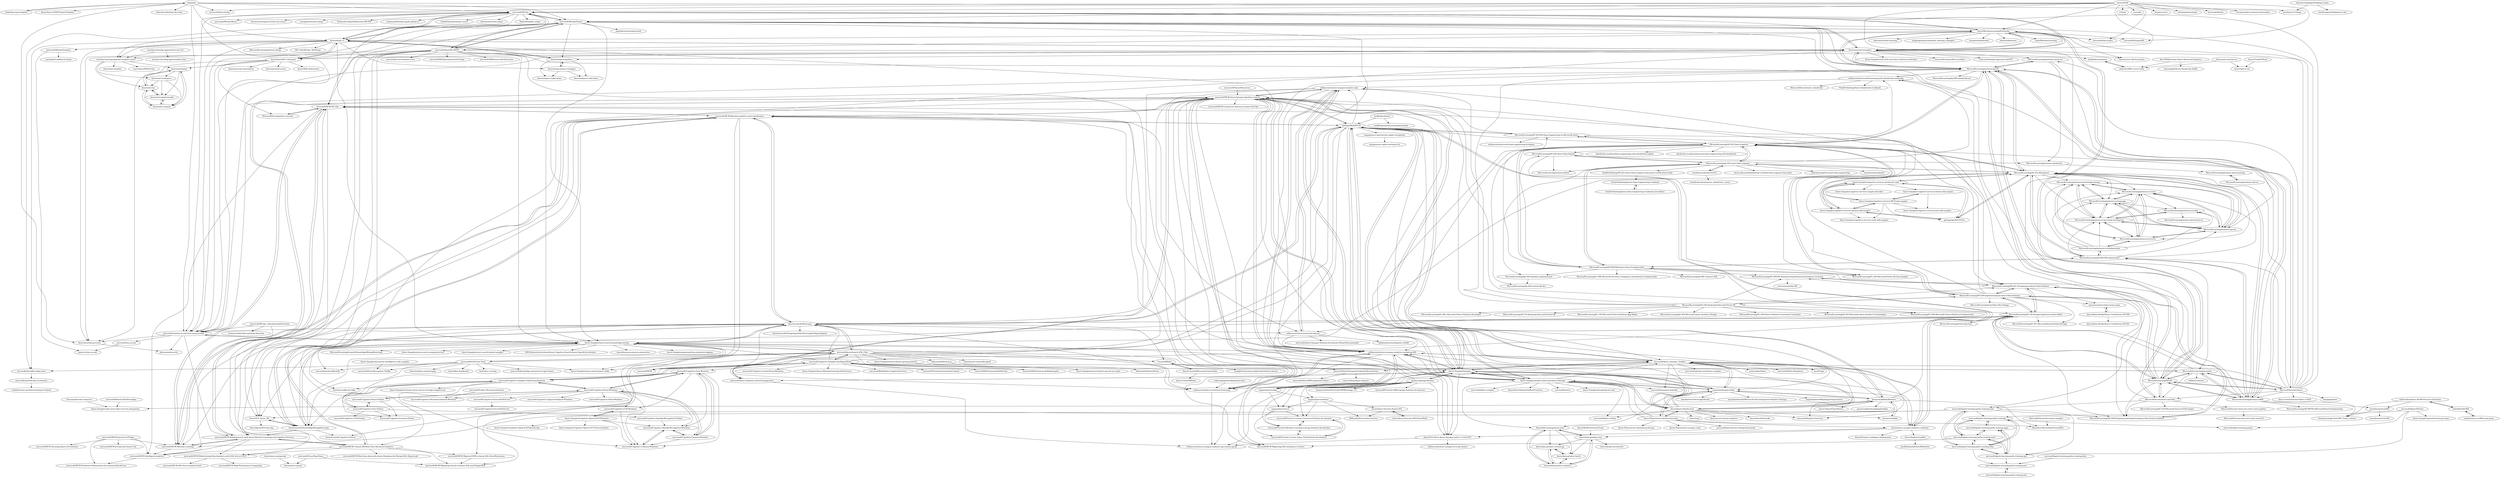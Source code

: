 digraph G {
"microsoft/MLOps" -> "microsoft/MLOpsPython"
"microsoft/MLOps" -> "Pythondeveloper6/Awesome-MLOPS" ["e"=1]
"microsoft/MLOps" -> "mlops-guide/mlops-guide.github.io" ["e"=1]
"microsoft/MLOps" -> "GokuMohandas/mlops-course" ["e"=1]
"microsoft/MLOps" -> "kelvins/awesome-mlops" ["e"=1]
"microsoft/MLOps" -> "SkafteNicki/dtu_mlops" ["e"=1]
"microsoft/MLOps" -> "Azure/MachineLearningNotebooks"
"microsoft/MLOps" -> "Azure/mlops-v2"
"microsoft/MLOps" -> "Azure/azureml-examples"
"microsoft/MLOps" -> "graviraja/MLOps-Basics" ["e"=1]
"microsoft/MLOps" -> "featurestoreorg/serverless-ml-course" ["e"=1]
"microsoft/MLOps" -> "visenger/awesome-mlops" ["e"=1]
"microsoft/MLOps" -> "microsoft/AzureML-BERT"
"microsoft/MLOps" -> "microsoft/solution-accelerator-many-models"
"microsoft/MLOps" -> "microsoft/MCW-ML-Ops"
"fabragaMS/ADPE2E" -> "microsoft/MCW-Azure-Synapse-Analytics-and-AI"
"fabragaMS/ADPE2E" -> "solliancenet/azure-synapse-analytics-workshop-400"
"fabragaMS/ADPE2E" -> "microsoft/Azure_Synapse_Toolbox"
"fabragaMS/ADPE2E" -> "Azure-Samples/modern-data-warehouse-dataops"
"fabragaMS/ADPE2E" -> "Azure/azure-synapse-analytics-end2end"
"fabragaMS/ADPE2E" -> "Azure-Samples/Synapse"
"fabragaMS/ADPE2E" -> "kromerm/adfdataflowdocs"
"fabragaMS/ADPE2E" -> "microsoft/Azure-Analytics-and-AI-Engagement"
"fabragaMS/ADPE2E" -> "MicrosoftLearning/DP-203T00-Data-Engineering-on-Microsoft-Azure"
"fabragaMS/ADPE2E" -> "microsoft/MCW-Big-data-analytics-and-visualization"
"fabragaMS/ADPE2E" -> "Azure/LearnAI-Bootcamp"
"fabragaMS/ADPE2E" -> "solliancenet/data-ai-technical-bootcamp"
"fabragaMS/ADPE2E" -> "solliancenet/azure-synapse-analytics-day"
"fabragaMS/ADPE2E" -> "mrpaulandrew/procfwk"
"fabragaMS/ADPE2E" -> "mspnp/azure-data-factory-sqldw-elt-pipeline"
"Azure/MachineLearningNotebooks" -> "Azure/azureml-examples"
"Azure/MachineLearningNotebooks" -> "microsoft/MLOpsPython"
"Azure/MachineLearningNotebooks" -> "microsoft/MLOps"
"Azure/MachineLearningNotebooks" -> "Azure/azure-sdk-for-python" ["e"=1]
"Azure/MachineLearningNotebooks" -> "MicrosoftLearning/mslearn-dp100"
"Azure/MachineLearningNotebooks" -> "MicrosoftLearning/DP100"
"Azure/MachineLearningNotebooks" -> "microsoft/SynapseML" ["e"=1]
"Azure/MachineLearningNotebooks" -> "Azure/mlops-v2"
"Azure/MachineLearningNotebooks" -> "microsoft/nlp-recipes" ["e"=1]
"Azure/MachineLearningNotebooks" -> "wepe/MachineLearning" ["e"=1]
"Azure/MachineLearningNotebooks" -> "udacity/machine-learning" ["e"=1]
"Azure/MachineLearningNotebooks" -> "lazyprogrammer/machine_learning_examples" ["e"=1]
"Azure/MachineLearningNotebooks" -> "interpretml/interpret" ["e"=1]
"Azure/MachineLearningNotebooks" -> "microsoft/AzureML-BERT"
"Azure/MachineLearningNotebooks" -> "fairlearn/fairlearn" ["e"=1]
"microsoft/MLOpsPython" -> "microsoft/MLOps"
"microsoft/MLOpsPython" -> "Azure/mlops-v2"
"microsoft/MLOpsPython" -> "Azure/azureml-examples"
"microsoft/MLOpsPython" -> "Azure/MachineLearningNotebooks"
"microsoft/MLOpsPython" -> "MicrosoftLearning/mslearn-dp100"
"microsoft/MLOpsPython" -> "microsoft/solution-accelerator-many-models"
"microsoft/MLOpsPython" -> "machine-learning-apps/ml-template-azure"
"microsoft/MLOpsPython" -> "Azure-Samples/modern-data-warehouse-dataops"
"microsoft/MLOpsPython" -> "microsoft/MCW-ML-Ops"
"microsoft/MLOpsPython" -> "Azure/AzureML-Containers"
"microsoft/MLOpsPython" -> "paiml/practical-mlops-book" ["e"=1]
"microsoft/MLOpsPython" -> "microsoft/AzureML-BERT"
"microsoft/MLOpsPython" -> "Azure-Samples/azure-search-knowledge-mining"
"microsoft/MLOpsPython" -> "Azure/mlops-templates"
"microsoft/MLOpsPython" -> "microsoft/dstoolkit-mlops-base"
"kromerm/adfdataflowdocs" -> "Azure-Samples/cdm-azure-data-services-integration"
"kromerm/adfdataflowdocs" -> "kromerm/adflab"
"kromerm/adfdataflowdocs" -> "Azure/Azure-DataFactory"
"kromerm/adfdataflowdocs" -> "fabragaMS/ADPE2E"
"kromerm/adfdataflowdocs" -> "Mmodarre/AzureDataFactoryHOL"
"kromerm/adfdataflowdocs" -> "gauravmalhot/wranglingdataflow"
"kromerm/adfdataflowdocs" -> "mrpaulandrew/procfwk"
"kromerm/adfdataflowdocs" -> "microsoft/Azure_Synapse_Toolbox"
"kromerm/adfdataflowdocs" -> "microsoft/MCW-Azure-Synapse-Analytics-and-AI"
"kromerm/adfdataflowdocs" -> "Azure-Player/CheatSheets"
"Azure/aml-real-time-ai" -> "nthacker/AML-service-labs"
"Azure/aml-real-time-ai" -> "Azure/data-ai-iot"
"Azure-Samples/cognitive-services-dotnet-sdk-samples" -> "Azure-Samples/cognitive-services-java-sdk-samples"
"Azure-Samples/cognitive-services-dotnet-sdk-samples" -> "Azure-Samples/cognitive-services-REST-api-samples"
"microsoft/AzureSearch_JFK_Files" -> "Azure/LearnAI-KnowledgeMiningBootcamp"
"microsoft/AzureSearch_JFK_Files" -> "Azure-Samples/azure-search-knowledge-mining"
"microsoft/AzureSearch_JFK_Files" -> "Azure/LearnAI-Bootcamp"
"microsoft/AzureSearch_JFK_Files" -> "Azure-Samples/azure-search-power-skills" ["e"=1]
"microsoft/AzureSearch_JFK_Files" -> "microsoft/MCW" ["e"=1]
"microsoft/AzureSearch_JFK_Files" -> "Yahnoosh/AzSearch.js"
"microsoft/AzureSearch_JFK_Files" -> "microsoft/OCR-Form-Tools"
"microsoft/AzureSearch_JFK_Files" -> "microsoft/BotFramework-BlogSamples" ["e"=1]
"microsoft/AzureSearch_JFK_Files" -> "Azure/azure-cosmosdb-spark" ["e"=1]
"microsoft/AzureSearch_JFK_Files" -> "microsoft/Cognitive-Samples-IntelligentKiosk"
"microsoft/AzureSearch_JFK_Files" -> "Azure/LearnAI-Cognitive-Search"
"microsoft/AzureSearch_JFK_Files" -> "CosmosDB/labs"
"microsoft/AzureSearch_JFK_Files" -> "Azure-Samples/search-dotnet-getting-started"
"microsoft/AzureSearch_JFK_Files" -> "fabragaMS/ADPE2E"
"microsoft/AzureSearch_JFK_Files" -> "Azure-Samples/Synapse"
"MicrosoftLearning/DP-200-Implementing-an-Azure-Data-Solution" -> "MicrosoftLearning/DP-201-Designing-an-Azure-Data-Solution"
"MicrosoftLearning/DP-200-Implementing-an-Azure-Data-Solution" -> "MicrosoftLearning/AI-100-Design-Implement-Azure-AISol"
"MicrosoftLearning/DP-200-Implementing-an-Azure-Data-Solution" -> "MicrosoftLearning/DP100"
"MicrosoftLearning/DP-200-Implementing-an-Azure-Data-Solution" -> "microsoft/MCW-Azure-Synapse-Analytics-and-AI"
"MicrosoftLearning/DP-200-Implementing-an-Azure-Data-Solution" -> "MicrosoftLearning/DP-100-Designing-and-Implementing-a-Data-Science-Solutio"
"MicrosoftLearning/DP-200-Implementing-an-Azure-Data-Solution" -> "MicrosoftLearning/AZ-301-MicrosoftAzureArchitectDesign" ["e"=1]
"MicrosoftLearning/DP-200-Implementing-an-Azure-Data-Solution" -> "MicrosoftLearning/DA-100-Analyzing-Data-with-Power-BI"
"MicrosoftLearning/DP-200-Implementing-an-Azure-Data-Solution" -> "MicrosoftLearning/DP-203T00-Data-Engineering-on-Microsoft-Azure"
"MicrosoftLearning/DP-200-Implementing-an-Azure-Data-Solution" -> "MicrosoftLearning/DP-300T00-Administering-Relational-Databases-on-Azure"
"MicrosoftLearning/DP-200-Implementing-an-Azure-Data-Solution" -> "solliancenet/azure-synapse-analytics-day"
"MicrosoftLearning/DP-200-Implementing-an-Azure-Data-Solution" -> "MicrosoftLearning/DP-203-Data-Engineer"
"MicrosoftLearning/DP-200-Implementing-an-Azure-Data-Solution" -> "gmsantos/azure-data-exams-prep"
"MicrosoftLearning/DP-200-Implementing-an-Azure-Data-Solution" -> "MicrosoftLearning/Lab-Demo-Recordings" ["e"=1]
"Azure-Samples/azure-search-knowledge-mining" -> "Azure-Samples/azure-search-power-skills" ["e"=1]
"Azure-Samples/azure-search-knowledge-mining" -> "Azure/LearnAI-KnowledgeMiningBootcamp"
"Azure-Samples/azure-search-knowledge-mining" -> "microsoft/solution-accelerator-many-models"
"Azure-Samples/azure-search-knowledge-mining" -> "solliancenet/data-ai-technical-bootcamp"
"Azure-Samples/azure-search-knowledge-mining" -> "Azure-Samples/azure-search-dotnet-samples"
"Azure-Samples/azure-search-knowledge-mining" -> "Azure/LearnAI-Bootcamp"
"Azure-Samples/azure-search-knowledge-mining" -> "microsoft/AzureSearch_JFK_Files"
"Azure-Samples/azure-search-knowledge-mining" -> "MSUSAzureAccelerators/Azure-Cognitive-Search-Azure-OpenAI-Accelerator" ["e"=1]
"Azure-Samples/azure-search-knowledge-mining" -> "Azure/business-process-automation" ["e"=1]
"Azure-Samples/azure-search-knowledge-mining" -> "Azure-Samples/Synapse"
"Azure-Samples/azure-search-knowledge-mining" -> "Azure-Samples/openai-python-enterprise-logging" ["e"=1]
"Azure-Samples/azure-search-knowledge-mining" -> "MicrosoftLearning/LearnAI-KnowledgeMiningBootcamp"
"Azure-Samples/azure-search-knowledge-mining" -> "solliancenet/azure-synapse-analytics-workshop-400"
"Azure-Samples/azure-search-knowledge-mining" -> "Azure-Samples/azure-search-comparison-tool"
"Azure-Samples/azure-search-knowledge-mining" -> "Azure/ACE_Azure_ML"
"Azure-Samples/cognitive-services-quickstart-code" -> "gottagetgit/AI102Files"
"Azure-Samples/cognitive-services-quickstart-code" -> "Azure-Samples/cognitive-services-python-sdk-samples"
"Azure-Samples/cognitive-services-quickstart-code" -> "MicrosoftLearning/AI-102-AIEngineer"
"Azure-Samples/cognitive-services-quickstart-code" -> "Azure-Samples/cognitive-services-sample-data-files"
"Azure-Samples/cognitive-services-quickstart-code" -> "Azure-Samples/cognitive-services-REST-api-samples"
"Azure-Samples/cognitive-services-quickstart-code" -> "Azure-Samples/cognitive-services-dotnet-sdk-samples"
"microsoft/Azure_Synapse_Toolbox" -> "Azure-Samples/Synapse"
"microsoft/Azure_Synapse_Toolbox" -> "microsoft/MCW-Azure-Synapse-Analytics-and-AI"
"microsoft/Azure_Synapse_Toolbox" -> "solliancenet/azure-synapse-analytics-workshop-400"
"microsoft/Azure_Synapse_Toolbox" -> "Azure/azure-synapse-analytics-end2end"
"microsoft/Azure_Synapse_Toolbox" -> "microsoft/semantic-link-labs" ["e"=1]
"microsoft/Azure_Synapse_Toolbox" -> "microsoft/AzureSynapseScriptsAndAccelerators"
"microsoft/Azure_Synapse_Toolbox" -> "JocaPC/qpi" ["e"=1]
"microsoft/Azure_Synapse_Toolbox" -> "mrpaulandrew/procfwk"
"microsoft/Azure_Synapse_Toolbox" -> "tayganr/purviewlab"
"microsoft/Azure_Synapse_Toolbox" -> "fabragaMS/ADPE2E"
"microsoft/Azure_Synapse_Toolbox" -> "microsoft/sql-data-warehouse-samples" ["e"=1]
"microsoft/Azure_Synapse_Toolbox" -> "microsoft/Analysis-Services" ["e"=1]
"microsoft/Azure_Synapse_Toolbox" -> "m-kovalsky/Fabric" ["e"=1]
"microsoft/Azure_Synapse_Toolbox" -> "microsoft/Fabric-Readiness" ["e"=1]
"microsoft/Azure_Synapse_Toolbox" -> "Azure/data-management-zone"
"microsoft/AzureML-BERT" -> "Azure/ACE_Azure_ML"
"microsoft/AzureML-BERT" -> "buildaidemos/demos"
"microsoft/AzureML-BERT" -> "Azure/LearnAI-KnowledgeMiningBootcamp"
"microsoft/AzureML-BERT" -> "Azure-Samples/azure-search-knowledge-mining"
"microsoft/AzureML-BERT" -> "microsoft/az-ml-realtime-score"
"microsoft/AzureML-BERT" -> "microsoft/MLHyperparameterTuning"
"microsoft/AzureML-BERT" -> "microsoft/AIReferenceArchitectures"
"microsoft/AzureML-BERT" -> "microsoft/solution-accelerator-many-models"
"microsoft/AzureML-BERT" -> "microsoft/MLOps"
"microsoft/AzureML-BERT" -> "Azure/ai-toolkit-iot-edge" ["e"=1]
"microsoft/AzureML-BERT" -> "microsoft/ignite-learning-paths-training-aiml"
"microsoft/AzureML-BERT" -> "microsoft/MLOpsPython"
"microsoft/AzureML-BERT" -> "Azure/LearnAI-Bootcamp"
"microsoft/AzureML-BERT" -> "machine-learning-apps/ml-template-azure"
"microsoft/AzureML-BERT" -> "microsoftarchive/BatchAI" ["e"=1]
"microsoft/MLOps_VideoAnomalyDetection" -> "hashemsellat/video-anomaly-detection" ["e"=1]
"microsoft/MLOps_VideoAnomalyDetection" -> "Azure/ACE_Azure_ML"
"microsoft/MLOps_VideoAnomalyDetection" -> "microsoft/solution-accelerator-many-models"
"MicrosoftLearning/AI-100-Design-Implement-Azure-AISol" -> "MicrosoftLearning/DP-201-Designing-an-Azure-Data-Solution"
"MicrosoftLearning/AI-100-Design-Implement-Azure-AISol" -> "MicrosoftLearning/DP-100-Designing-and-Implementing-a-Data-Science-Solutio"
"MicrosoftLearning/AI-100-Design-Implement-Azure-AISol" -> "MicrosoftLearning/DP-200-Implementing-an-Azure-Data-Solution"
"MicrosoftLearning/AI-100-Design-Implement-Azure-AISol" -> "Azure/LearnAI-KnowledgeMiningBootcamp"
"MicrosoftLearning/AI-100-Design-Implement-Azure-AISol" -> "Azure/LearnAI-Bootcamp"
"MicrosoftLearning/AI-100-Design-Implement-Azure-AISol" -> "solliancenet/tech-immersion-data-ai"
"MicrosoftLearning/AI-100-Design-Implement-Azure-AISol" -> "MicrosoftLearning/DP100"
"MicrosoftLearning/AI-100-Design-Implement-Azure-AISol" -> "MicrosoftLearning/AZ-301-MicrosoftAzureArchitectDesign" ["e"=1]
"MicrosoftLearning/AI-100-Design-Implement-Azure-AISol" -> "MicrosoftLearning/AI-Introduction" ["e"=1]
"Azure-Samples/cognitive-services-python-sdk-samples" -> "Azure-Samples/cognitive-services-REST-api-samples"
"Azure-Samples/cognitive-services-python-sdk-samples" -> "gottagetgit/AI102Files"
"Azure-Samples/cognitive-services-python-sdk-samples" -> "Azure-Samples/cognitive-services-quickstart-code"
"Azure-Samples/cognitive-services-python-sdk-samples" -> "Azure-Samples/cognitive-services-node-sdk-samples"
"Azure-Samples/cognitive-services-python-sdk-samples" -> "MicrosoftLearning/AI-102-AIEngineer"
"Azure-Samples/cognitive-services-REST-api-samples" -> "Azure-Samples/cognitive-services-python-sdk-samples"
"Azure-Samples/cognitive-services-REST-api-samples" -> "Azure-Samples/cognitive-services-dotnet-sdk-samples"
"Azure-Samples/cognitive-services-REST-api-samples" -> "Azure-Samples/cognitive-services-node-sdk-samples"
"Azure-Samples/cognitive-services-REST-api-samples" -> "gottagetgit/AI102Files"
"Azure-Samples/cognitive-services-REST-api-samples" -> "Azure-Samples/cognitive-services-quickstart-code"
"Azure-Samples/cognitive-services-REST-api-samples" -> "Azure-Samples/cognitive-services-java-sdk-samples"
"Azure/ACE_Azure_ML" -> "Azure/Ignite2019-pre-day"
"Azure/ACE_Azure_ML" -> "Azure/LearnAI-KnowledgeMiningBootcamp"
"microsoft/MCW-ML-Ops" -> "microsoft/MCW-Machine-Learning"
"microsoft/MCW-ML-Ops" -> "microsoft/MCW-Analyzing-text-with-Azure-Machine-Learning-and-Cognitive-Services"
"microsoft/MCW-ML-Ops" -> "microsoft/MCW-Intelligent-analytics"
"microsoft/MCW-ML-Ops" -> "microsoft/MCW-Cosmos-DB-Real-Time-Advanced-Analytics"
"microsoft/MCW-ML-Ops" -> "microsoft/MCW-Big-data-analytics-and-visualization"
"microsoft/MCW-ML-Ops" -> "microsoft/MCW-Azure-Synapse-Analytics-and-AI"
"microsoft/MCW-ML-Ops" -> "MicrosoftDocs/pipelines-azureml"
"microsoft/MCW-ML-Ops" -> "microsoft/MCW-Modernizing-Data-Analytics-with-SQL-Server-2019"
"microsoft/MCW-ML-Ops" -> "solliancenet/data-ai-technical-bootcamp"
"microsoft/MCW-Intelligent-analytics" -> "microsoft/MCW-Predictive-Maintenance-for-remote-field-devices"
"microsoft/MCW-Analyzing-text-with-Azure-Machine-Learning-and-Cognitive-Services" -> "microsoft/MCW-Machine-Learning"
"microsoft/MCW-Analyzing-text-with-Azure-Machine-Learning-and-Cognitive-Services" -> "microsoft/MCW-Intelligent-analytics"
"microsoft/MCW-Analyzing-text-with-Azure-Machine-Learning-and-Cognitive-Services" -> "microsoft/MCW-Modernizing-Data-Analytics-with-SQL-Server-2019"
"microsoft/MCW-Analyzing-text-with-Azure-Machine-Learning-and-Cognitive-Services" -> "microsoft/MCW-ML-Ops"
"microsoft/MCW-Analyzing-text-with-Azure-Machine-Learning-and-Cognitive-Services" -> "microsoft/MCW-Cosmos-DB-Real-Time-Advanced-Analytics"
"Azure/AzureML-Containers" -> "microsoft/solution-accelerator-many-models"
"Azure/AzureML-Containers" -> "Azure/azureml-previews"
"Azure/AzureML-Containers" -> "Azure/azureml-examples"
"Azure/AzureML-Containers" -> "Azure/aml-deploy"
"Azure/AzureML-Containers" -> "Azure/azureml-assets"
"Azure/AzureML-Containers" -> "Azure/AML-Kubernetes"
"Azure/AzureML-Containers" -> "MicrosoftDocs/pipelines-azureml"
"Azure/AzureML-Containers" -> "Azure/azureml-cheatsheets"
"Azure/AzureML-Containers" -> "Azure/mlops-v2"
"microsoft/MCW-Big-data-analytics-and-visualization" -> "microsoft/MCW-Azure-Synapse-Analytics-and-AI"
"microsoft/MCW-Big-data-analytics-and-visualization" -> "microsoft/MCW-Machine-Learning"
"microsoft/MCW-Big-data-analytics-and-visualization" -> "microsoft/MCW-Cosmos-DB-Real-Time-Advanced-Analytics"
"microsoft/MCW-Big-data-analytics-and-visualization" -> "microsoft/MCW-Analyzing-text-with-Azure-Machine-Learning-and-Cognitive-Services"
"microsoft/MCW-Big-data-analytics-and-visualization" -> "microsoft/MCW-ML-Ops"
"microsoft/MCW-Big-data-analytics-and-visualization" -> "microsoft/MCW-Migrate-EDW-to-Azure-SQL-Data-Warehouse"
"microsoft/MCW-Big-data-analytics-and-visualization" -> "solliancenet/azure-synapse-analytics-workshop-400"
"microsoft/MCW-Big-data-analytics-and-visualization" -> "microsoft/MCW-Intelligent-analytics"
"microsoft/MCW-Big-data-analytics-and-visualization" -> "microsoft/MCW-Migrating-Oracle-to-Azure-SQL-and-PostgreSQL"
"microsoft/MCW-Big-data-analytics-and-visualization" -> "solliancenet/tech-immersion-data-ai"
"microsoft/MCW-Big-data-analytics-and-visualization" -> "Azure/LearnAI-Bootcamp"
"microsoft/MCW-Big-data-analytics-and-visualization" -> "microsoft/MCW-Migrating-SQL-databases-to-Azure" ["e"=1]
"microsoft/MCW-Big-data-analytics-and-visualization" -> "fabragaMS/ADPE2E"
"MicrosoftDocs/pipelines-azureml" -> "microsoft/MCW-ML-Ops"
"MicrosoftLearning/DP-100-Designing-and-Implementing-a-Data-Science-Solutio" -> "MicrosoftLearning/DP-201-Designing-an-Azure-Data-Solution"
"MicrosoftLearning/DP-201-Designing-an-Azure-Data-Solution" -> "MicrosoftLearning/DP-200-Implementing-an-Azure-Data-Solution"
"MicrosoftLearning/DP-201-Designing-an-Azure-Data-Solution" -> "MicrosoftLearning/DP-100-Designing-and-Implementing-a-Data-Science-Solutio"
"MicrosoftLearning/DP-201-Designing-an-Azure-Data-Solution" -> "MicrosoftLearning/AI-100-Design-Implement-Azure-AISol"
"MicrosoftLearning/DP-201-Designing-an-Azure-Data-Solution" -> "MicrosoftLearning/DP-300T00-Administering-Relational-Databases-on-Azure"
"MicrosoftLearning/DP-201-Designing-an-Azure-Data-Solution" -> "gmsantos/azure-data-exams-prep"
"nthacker/AML-service-labs" -> "buildaidemos/demos"
"buildaidemos/demos" -> "nthacker/AML-service-labs"
"Azure/LearnAI-Bootcamp" -> "Azure/LearnAI-KnowledgeMiningBootcamp"
"Azure/LearnAI-Bootcamp" -> "Azure/LearnAI-DesigningandArchitectingIntelligentAgents"
"Azure/LearnAI-Bootcamp" -> "Azure-Samples/azure-search-knowledge-mining"
"Azure/LearnAI-Bootcamp" -> "microsoft/MCW-Big-data-analytics-and-visualization"
"Azure/LearnAI-Bootcamp" -> "microsoft/MCW" ["e"=1]
"Azure/LearnAI-Bootcamp" -> "microsoft/MCW-Machine-Learning"
"Azure/LearnAI-Bootcamp" -> "microsoft/MCW-Analyzing-text-with-Azure-Machine-Learning-and-Cognitive-Services"
"Azure/LearnAI-Bootcamp" -> "CosmosDB/labs"
"Azure/LearnAI-Bootcamp" -> "microsoft/AzureSearch_JFK_Files"
"Azure/LearnAI-Bootcamp" -> "MicrosoftLearning/AI-100-Design-Implement-Azure-AISol"
"Azure/LearnAI-Bootcamp" -> "microsoft/solution-accelerator-many-models"
"Azure/LearnAI-Bootcamp" -> "fabragaMS/ADPE2E"
"Azure/LearnAI-Bootcamp" -> "Azure/ACE_Azure_ML"
"Azure/LearnAI-Bootcamp" -> "solliancenet/tech-immersion-data-ai"
"Azure/LearnAI-Bootcamp" -> "solliancenet/data-ai-technical-bootcamp"
"mspnp/azure-data-factory-sqldw-elt-pipeline" -> "mspnp/azure-sqldw-enterprise-bi"
"solliancenet/tech-immersion-data-ai" -> "SpektraSystems/Analytics-Airlift"
"solliancenet/tech-immersion-data-ai" -> "solliancenet/azure-synapse-analytics-day"
"solliancenet/tech-immersion-data-ai" -> "microsoft/Azure-Synapse-Solution-Accelerator-Retail-Recommender"
"solliancenet/tech-immersion-data-ai" -> "solliancenet/azure-synapse-analytics-workshop-400"
"microsoft/IgniteTheTour" -> "microsoft/ignite-learning-paths"
"microsoft/IgniteTheTour" -> "microsoft/ignite-learning-paths-training"
"microsoft/IgniteTheTour" -> "microsoft/ignite-learning-paths-training-ops"
"microsoft/IgniteTheTour" -> "Azure-Samples/openhack-devops-team" ["e"=1]
"microsoft/MCW-Internet-of-Things" -> "microsoft/MCW-Intelligent-analytics"
"microsoft/MCW-Internet-of-Things" -> "microsoft/MCW-Predictive-Maintenance-for-remote-field-devices"
"microsoft/MCW-Internet-of-Things" -> "microsoft/MCW-IoT-and-the-Smart-City"
"microsoft/MCW-Internet-of-Things" -> "microsoft/MCW-Machine-Learning"
"microsoft/MCW-Internet-of-Things" -> "microsoft/MCW-Securing-Azure-IoT-solutions"
"kromerm/adflab" -> "kromerm/adfdataflowdocs"
"Azure/LearnAI-KnowledgeMiningBootcamp" -> "Azure/LearnAI-Bootcamp"
"Azure/LearnAI-KnowledgeMiningBootcamp" -> "Azure-Samples/azure-search-knowledge-mining"
"Azure/LearnAI-KnowledgeMiningBootcamp" -> "Azure/LearnAI-Cognitive-Search"
"Azure/LearnAI-KnowledgeMiningBootcamp" -> "Azure/ACE_Azure_ML"
"Azure/LearnAI-KnowledgeMiningBootcamp" -> "microsoft/MCW-Analyzing-text-with-Azure-Machine-Learning-and-Cognitive-Services"
"microsoft/MCW-Machine-Learning" -> "microsoft/MCW-ML-Ops"
"microsoft/MCW-Machine-Learning" -> "microsoft/MCW-Intelligent-analytics"
"microsoft/MCW-Machine-Learning" -> "microsoft/MCW-Analyzing-text-with-Azure-Machine-Learning-and-Cognitive-Services"
"microsoft/MCW-Machine-Learning" -> "microsoft/MCW-Big-data-analytics-and-visualization"
"microsoft/MCW-Machine-Learning" -> "microsoft/MCW-Azure-Synapse-Analytics-and-AI"
"CosmosDB/labs" -> "AzureCosmosDB/scenario-based-labs"
"CosmosDB/labs" -> "markjbrown/cosmos-global-distribution-demos"
"Azure/CloudIoTHack" -> "Azure/data-ai-iot"
"microsoft/MCW-Cosmos-DB-Real-Time-Advanced-Analytics" -> "microsoft/MCW-Migrating-Oracle-to-Azure-SQL-and-PostgreSQL"
"microsoft/MCW-Cosmos-DB-Real-Time-Advanced-Analytics" -> "microsoft/MCW-Migrate-EDW-to-Azure-SQL-Data-Warehouse"
"microsoft/MCW-Cosmos-DB-Real-Time-Advanced-Analytics" -> "microsoft/MCW-Intelligent-analytics"
"microsoft/MCW-Cosmos-DB-Real-Time-Advanced-Analytics" -> "microsoft/MCW-Analyzing-text-with-Azure-Machine-Learning-and-Cognitive-Services"
"microsoft/MCW-Cosmos-DB-Real-Time-Advanced-Analytics" -> "microsoft/MCW-Big-data-analytics-and-visualization"
"microsoft/MCW-Cosmos-DB-Real-Time-Advanced-Analytics" -> "microsoft/MCW-Real-time-data-with-Azure-Database-for-PostgreSQL-Hyperscale"
"microsoft/MCW-Cosmos-DB-Real-Time-Advanced-Analytics" -> "microsoft/MCW-Modernizing-Data-Analytics-with-SQL-Server-2019"
"microsoft/MCW-Migrate-EDW-to-Azure-SQL-Data-Warehouse" -> "microsoft/MCW-Migrating-Oracle-to-Azure-SQL-and-PostgreSQL"
"gmsantos/azure-data-exams-prep" -> "Jayvardhan-Reddy/Azure-Certification-DP-200"
"microsoft/MCW-Modernizing-Data-Analytics-with-SQL-Server-2019" -> "microsoft/MCW-SQL-Server-hybrid-cloud"
"microsoft/MCW-Modernizing-Data-Analytics-with-SQL-Server-2019" -> "microsoft/MCW-High-Performance-Computing"
"MicrosoftDocs/ml-basics" -> "MicrosoftDocs/ai-fundamentals"
"MicrosoftDocs/ml-basics" -> "MicrosoftLearning/DP100"
"MicrosoftDocs/ml-basics" -> "MicrosoftLearning/mslearn-dp100"
"MicrosoftDocs/ml-basics" -> "Azure/MachineLearningNotebooks"
"MicrosoftDocs/ml-basics" -> "Azure/azureml-examples"
"MicrosoftDocs/ml-basics" -> "MicrosoftDocs/mslearn-aml-labs"
"MicrosoftDocs/ml-basics" -> "MicrosoftLearning/mslearn-ai900"
"MicrosoftDocs/ml-basics" -> "microsoft/Cognitive-Samples-IntelligentKiosk"
"MicrosoftDocs/ml-basics" -> "MicrosoftLearning/mslearn-azure-ml"
"MicrosoftDocs/ml-basics" -> "liamg/gitjacker" ["e"=1]
"MicrosoftDocs/ml-basics" -> "microsoft/MLOps"
"MicrosoftDocs/ml-basics" -> "MicrosoftLearning/AI-102-AIEngineer"
"MicrosoftDocs/ml-basics" -> "microsoft/MLOpsPython"
"MicrosoftDocs/ml-basics" -> "alura-cursos/imersao-dados-2-2020" ["e"=1]
"MicrosoftDocs/ml-basics" -> "MicrosoftLearning/AI-900-AIFundamentals"
"Azure/azureml-examples" -> "Azure/mlops-v2"
"Azure/azureml-examples" -> "Azure/MachineLearningNotebooks"
"Azure/azureml-examples" -> "microsoft/MLOpsPython"
"Azure/azureml-examples" -> "microsoft/MLOps"
"Azure/azureml-examples" -> "Azure/AzureML-Containers"
"Azure/azureml-examples" -> "MicrosoftLearning/mslearn-dp100"
"Azure/azureml-examples" -> "microsoft/solution-accelerator-many-models"
"Azure/azureml-examples" -> "Azure/azure-sdk-for-python" ["e"=1]
"Azure/azureml-examples" -> "Azure/azureml-previews"
"Azure/azureml-examples" -> "microsoft/sample-app-aoai-chatGPT" ["e"=1]
"Azure/azureml-examples" -> "Azure-Samples/chat-with-your-data-solution-accelerator" ["e"=1]
"Azure/azureml-examples" -> "Azure/mlops-templates"
"Azure/azureml-examples" -> "microsoft/responsible-ai-toolbox" ["e"=1]
"Azure/azureml-examples" -> "MicrosoftLearning/mslearn-azure-ml"
"Azure/azureml-examples" -> "Azure-Samples/azure-search-knowledge-mining"
"Azure/Azure-DataFactory" -> "Azure-Samples/Synapse"
"Azure/Azure-DataFactory" -> "kromerm/adfdataflowdocs"
"Azure/Azure-DataFactory" -> "Azure-Samples/modern-data-warehouse-dataops"
"Azure/Azure-DataFactory" -> "Azure-Player/azure.datafactory.tools"
"Azure/Azure-DataFactory" -> "microsoft/MCW-Azure-Synapse-Analytics-and-AI"
"Azure/Azure-DataFactory" -> "mrpaulandrew/procfwk"
"Azure/Azure-DataFactory" -> "microsoft/Azure_Synapse_Toolbox"
"Azure/Azure-DataFactory" -> "Azure/AzureDataLake" ["e"=1]
"Azure/Azure-DataFactory" -> "microsoft/Analysis-Services" ["e"=1]
"Azure/Azure-DataFactory" -> "Azure/usql" ["e"=1]
"Azure/Azure-DataFactory" -> "fabragaMS/ADPE2E"
"Azure/Azure-DataFactory" -> "solliancenet/azure-synapse-analytics-workshop-400"
"Azure/Azure-DataFactory" -> "kromerm/adflab"
"Azure/Azure-DataFactory" -> "Azure/azure-stream-analytics" ["e"=1]
"Azure/Azure-DataFactory" -> "microsoft/fabric-toolbox" ["e"=1]
"microsoft/OCR-Form-Tools" -> "microsoft/Form-Recognizer-Toolkit"
"microsoft/OCR-Form-Tools" -> "microsoft/AzureSearch_JFK_Files"
"microsoft/OCR-Form-Tools" -> "Azure/LearnAI-KnowledgeMiningBootcamp"
"microsoft/OCR-Form-Tools" -> "Azure-Samples/azure-search-power-skills" ["e"=1]
"microsoft/OCR-Form-Tools" -> "microsoft/dstoolkit-mlops-base"
"microsoft/OCR-Form-Tools" -> "factful/ocr_testing"
"microsoft/OCR-Form-Tools" -> "Azure-Samples/azure-search-knowledge-mining"
"microsoft/OCR-Form-Tools" -> "microsoft/knowledge-extraction-recipes-forms"
"microsoft/OCR-Form-Tools" -> "microsoftarchive/BatchAI" ["e"=1]
"microsoft/OCR-Form-Tools" -> "Azure/reddog-containerapps" ["e"=1]
"microsoft/OCR-Form-Tools" -> "Azure/ibex-dashboard" ["e"=1]
"microsoft/AI" -> "a16z/ai" ["e"=1]
"microsoft/AI" -> "vercel/ai" ["e"=1]
"microsoft/AI" -> "fastai/courses" ["e"=1]
"microsoft/AI" -> "Azure/MachineLearningNotebooks"
"microsoft/AI" -> "microsoft/MLOps"
"microsoft/AI" -> "tylerprogramming/ai" ["e"=1]
"microsoft/AI" -> "microsoft/MLOpsPython"
"microsoft/AI" -> "microsoft/AirSim" ["e"=1]
"microsoft/AI" -> "microsoft/forecasting" ["e"=1]
"microsoft/AI" -> "microsoft/nlp-recipes" ["e"=1]
"microsoft/AI" -> "microsoft/solution-accelerator-many-models"
"microsoft/AI" -> "MicrosoftDocs/ai-fundamentals"
"microsoft/AI" -> "microsoft/SynapseML" ["e"=1]
"microsoft/AI" -> "recommenders-team/recommenders" ["e"=1]
"microsoft/AI" -> "Azure/azureml-examples"
"Azure/data-management-zone" -> "Azure/data-landing-zone"
"Azure/data-management-zone" -> "Azure/data-product-streaming"
"Azure/data-management-zone" -> "Azure/data-product-batch"
"Azure/data-management-zone" -> "Azure/data-product-analytics"
"MarczakIO/azure4everyone-samples" -> "Mmodarre/AzureDataFactoryHOL"
"wjohnson/pyapacheatlas" -> "tayganr/purviewlab"
"wjohnson/pyapacheatlas" -> "tayganr/purviewcli"
"wjohnson/pyapacheatlas" -> "microsoft/Purview-Custom-Connector-Solution-Accelerator"
"wjohnson/pyapacheatlas" -> "microsoft/Purview-ADB-Lineage-Solution-Accelerator"
"wjohnson/pyapacheatlas" -> "microsoft/Purview-Machine-Learning-Lineage-Solution-Accelerator"
"wjohnson/pyapacheatlas" -> "solliancenet/azure-synapse-analytics-ga-content-packs"
"wjohnson/pyapacheatlas" -> "Azure-Samples/Synapse"
"wjohnson/pyapacheatlas" -> "tayganr/purviewdemo"
"wjohnson/pyapacheatlas" -> "Azure/Test-Drive-Azure-Synapse-with-a-1-click-POC"
"wjohnson/pyapacheatlas" -> "microsoft/MCW-Azure-Synapse-Analytics-and-AI"
"wjohnson/pyapacheatlas" -> "solliancenet/data-ai-technical-bootcamp"
"wjohnson/pyapacheatlas" -> "franmer2/AzurePurviewFullPBILineage_US"
"MicrosoftLearning/DA-100-Analyzing-Data-with-Power-BI" -> "MicrosoftLearning/20778-Analyzing-Data-with-Power-BI"
"MicrosoftLearning/DA-100-Analyzing-Data-with-Power-BI" -> "MicrosoftLearning/PL-900-Microsoft-Power-Platform-Fundamentals" ["e"=1]
"MicrosoftLearning/DA-100-Analyzing-Data-with-Power-BI" -> "MicrosoftLearning/DP-300T00-Administering-Relational-Databases-on-Azure"
"MicrosoftLearning/DA-100-Analyzing-Data-with-Power-BI" -> "MicrosoftLearning/DP-200-Implementing-an-Azure-Data-Solution"
"MicrosoftLearning/DA-100-Analyzing-Data-with-Power-BI" -> "MicrosoftLearning/DP-201-Designing-an-Azure-Data-Solution"
"MicrosoftLearning/DA-100-Analyzing-Data-with-Power-BI" -> "MicrosoftLearning/PL-100-Microsoft-Power-Platform-App-Maker" ["e"=1]
"MicrosoftLearning/DA-100-Analyzing-Data-with-Power-BI" -> "MicrosoftLearning/AZ-304-Microsoft-Azure-Architect-Design" ["e"=1]
"MicrosoftLearning/DA-100-Analyzing-Data-with-Power-BI" -> "MicrosoftLearning/PL-200-Power-Platform-Functional-Consultant" ["e"=1]
"MicrosoftLearning/DA-100-Analyzing-Data-with-Power-BI" -> "MicrosoftLearning/AZ-303-Microsoft-Azure-Architect-Technologies" ["e"=1]
"MicrosoftLearning/DA-100-Analyzing-Data-with-Power-BI" -> "MicrosoftLearning/PL-400_Microsoft-Power-Platform-Developer" ["e"=1]
"MicrosoftLearning/DA-100-Analyzing-Data-with-Power-BI" -> "MicrosoftLearning/mslearn-dp100"
"MicrosoftLearning/DA-100-Analyzing-Data-with-Power-BI" -> "MicrosoftLearning/AI-100-Design-Implement-Azure-AISol"
"MicrosoftLearning/DA-100-Analyzing-Data-with-Power-BI" -> "microsoft/MCW-Azure-Synapse-Analytics-and-AI"
"MicrosoftLearning/DA-100-Analyzing-Data-with-Power-BI" -> "solliancenet/azure-synapse-analytics-day"
"solliancenet/azure-synapse-analytics-workshop-400" -> "solliancenet/data-ai-technical-bootcamp"
"solliancenet/azure-synapse-analytics-workshop-400" -> "microsoft/MCW-Azure-Synapse-Analytics-and-AI"
"solliancenet/azure-synapse-analytics-workshop-400" -> "solliancenet/azure-synapse-analytics-day"
"solliancenet/azure-synapse-analytics-workshop-400" -> "Azure/Test-Drive-Azure-Synapse-with-a-1-click-POC"
"solliancenet/azure-synapse-analytics-workshop-400" -> "solliancenet/azure-synapse-analytics-ga-content-packs"
"solliancenet/azure-synapse-analytics-workshop-400" -> "Azure-Samples/Synapse"
"solliancenet/azure-synapse-analytics-workshop-400" -> "tayganr/purviewlab"
"solliancenet/azure-synapse-analytics-workshop-400" -> "microsoft/Azure_Synapse_Toolbox"
"machine-learning-apps/ml-template-azure" -> "Azure/aml-template"
"machine-learning-apps/ml-template-azure" -> "marvinbuss/MLDevOps"
"machine-learning-apps/ml-template-azure" -> "Azure/aml-deploy"
"machine-learning-apps/ml-template-azure" -> "Azure/aml-run"
"machine-learning-apps/ml-template-azure" -> "Azure/aml-workspace"
"timothywarner/ai900" -> "timothywarner/ai100"
"timothywarner/ai900" -> "Dushyantsingh-ds/ai-900_Exam_content"
"Azure-Samples/modern-data-warehouse-dataops" -> "Azure-Samples/Synapse"
"Azure-Samples/modern-data-warehouse-dataops" -> "mrpaulandrew/procfwk"
"Azure-Samples/modern-data-warehouse-dataops" -> "microsoft/fabric-samples" ["e"=1]
"Azure-Samples/modern-data-warehouse-dataops" -> "fabragaMS/ADPE2E"
"Azure-Samples/modern-data-warehouse-dataops" -> "Azure/AzureDatabricksBestPractices" ["e"=1]
"Azure-Samples/modern-data-warehouse-dataops" -> "Azure/Azure-DataFactory"
"Azure-Samples/modern-data-warehouse-dataops" -> "microsoft/semantic-link-labs" ["e"=1]
"Azure-Samples/modern-data-warehouse-dataops" -> "microsoft/nutter" ["e"=1]
"Azure-Samples/modern-data-warehouse-dataops" -> "microsoft/Azure_Synapse_Toolbox"
"Azure-Samples/modern-data-warehouse-dataops" -> "Azure-Samples/streaming-at-scale" ["e"=1]
"Azure-Samples/modern-data-warehouse-dataops" -> "microsoft/MCW-Azure-Synapse-Analytics-and-AI"
"Azure-Samples/modern-data-warehouse-dataops" -> "microsoft/fabric-toolbox" ["e"=1]
"Azure-Samples/modern-data-warehouse-dataops" -> "solliancenet/azure-synapse-analytics-workshop-400"
"Azure-Samples/modern-data-warehouse-dataops" -> "Azure/azure-synapse-analytics-end2end"
"Azure-Samples/modern-data-warehouse-dataops" -> "Azure/data-management-zone"
"microsoft/ignite-learning-paths-training" -> "microsoft/ignite-learning-paths-training-apps"
"microsoft/ignite-learning-paths-training" -> "microsoft/ignite-learning-paths-training-afun"
"microsoft/ignite-learning-paths-training" -> "microsoft/ignite-learning-paths"
"microsoft/ignite-learning-paths-training" -> "microsoft/ignite-learning-paths-training-mod"
"microsoft/ignite-learning-paths-training-aiml" -> "Azure/ACE_Azure_ML"
"microsoft/ignite-learning-paths-training-aiml" -> "microsoft/ignite-learning-paths-training-afun"
"microsoft/ignite-learning-paths-training-aiml" -> "microsoft/ignite-learning-paths-training-mod"
"microsoft/ignite-learning-paths-training-aiml" -> "microsoft/ignite-learning-paths-training"
"microsoft/ignite-learning-paths-training-aiml" -> "MicrosoftLearning/DP-100-Designing-and-Implementing-a-Data-Science-Solutio"
"microsoft/ignite-learning-paths-training-aiml" -> "microsoft/ignite-learning-paths-training-ops"
"microsoft/ignite-learning-paths-training-aiml" -> "microsoft/MCW-Machine-Learning"
"microsoft/ignite-learning-paths-training-mco" -> "microsoft/ignite-learning-paths-training-msi"
"MicrosoftLearning/DP100" -> "MicrosoftDocs/ai-fundamentals"
"MicrosoftLearning/DP100" -> "MicrosoftDocs/ml-basics"
"MicrosoftLearning/DP100" -> "MicrosoftLearning/mslearn-dp100"
"MicrosoftLearning/DP100" -> "MicrosoftDocs/mslearn-aml-labs"
"MicrosoftLearning/DP100" -> "MicrosoftLearning/DP-200-Implementing-an-Azure-Data-Solution"
"MicrosoftLearning/DP100" -> "MicrosoftLearning/AI-100-Design-Implement-Azure-AISol"
"MicrosoftLearning/DP100" -> "MicrosoftLearning/DP-100-Designing-and-Implementing-a-Data-Science-Solutio"
"MicrosoftLearning/DP100" -> "MicrosoftLearning/DP-201-Designing-an-Azure-Data-Solution"
"MicrosoftLearning/DP100" -> "Azure/MachineLearningNotebooks"
"MicrosoftLearning/DP100" -> "microsoft/MLOpsPython"
"MicrosoftLearning/DP100" -> "MicrosoftLearning/mslearn-ai900"
"microsoft/ignite-learning-paths-training-data" -> "microsoft/ignite-learning-paths-training-mco"
"PacktPublishing/Azure-Data-Engineering-Cookbook" -> "PacktPublishing/Azure-Data-Engineering-Cookbook-2nd-edition"
"rukmanigopalan/adlsguidancedoc" -> "solliancenet/data-ai-technical-bootcamp"
"MicrosoftDocs/ai-fundamentals" -> "MicrosoftLearning/DP100"
"MicrosoftDocs/ai-fundamentals" -> "MicrosoftDocs/ml-basics"
"MicrosoftDocs/ai-fundamentals" -> "microsoft/Cognitive-Samples-IntelligentKiosk"
"MicrosoftDocs/ai-fundamentals" -> "MicrosoftDocs/mslearn-aml-labs"
"MicrosoftDocs/ai-fundamentals" -> "MicrosoftLearning/mslearn-ai900"
"MicrosoftDocs/ai-fundamentals" -> "MicrosoftLearning/AI-100-Design-Implement-Azure-AISol"
"MicrosoftDocs/ai-fundamentals" -> "willdoescode/nat" ["e"=1]
"dslp/dslp" -> "dslp/dslp-repo-template"
"dslp/dslp" -> "gvwilson/12-design"
"dslp/dslp" -> "Azure/azureml-previews"
"dslp/dslp" -> "Azure/Azure-TDSP-ProjectTemplate" ["e"=1]
"dslp/dslp" -> "microsoft/solution-accelerator-many-models"
"dslp/dslp" -> "microsoft/MLOpsPython"
"dslp/dslp" -> "Azure/mlops-v2"
"dslp/dslp" -> "data-describe/data-describe" ["e"=1]
"dslp/dslp" -> "microsoft/forecasting" ["e"=1]
"dslp/dslp" -> "microsoft/MLOps"
"Azure-Player/azure.datafactory.tools" -> "Azure-Player/azure.datafactory.devops"
"Azure-Player/azure.datafactory.tools" -> "mrpaulandrew/procfwk"
"Azure-Player/azure.datafactory.tools" -> "Azure/Azure-DataFactory"
"Azure-Player/azure.datafactory.tools" -> "Mmodarre/AzureDataFactoryHOL"
"Azure-Player/azure.datafactory.tools" -> "Azure-Player/azure.synapse.tools"
"Azure-Player/azure.datafactory.tools" -> "Azure-Samples/Synapse"
"Azure-Player/azure.datafactory.tools" -> "microsoft/data-factory-testing-framework"
"Azure-Player/azure.datafactory.tools" -> "Azure-Samples/modern-data-warehouse-dataops"
"Azure-Player/azure.datafactory.tools" -> "Azure/azure-synapse-analytics-end2end"
"microsoft/ignite-learning-paths-training-mod" -> "microsoft/ignite-learning-paths-training-apps"
"microsoft/ignite-learning-paths-training-mod" -> "microsoft/ignite-learning-paths-training-ops"
"microsoft/ignite-learning-paths-training-mod" -> "microsoft/ignite-learning-paths-training-afun"
"microsoft/ignite-learning-paths-training-mod" -> "microsoft/ignite-learning-paths-training"
"microsoft/ignite-learning-paths-training-mod" -> "microsoft/MCW-Migrating-SQL-databases-to-Azure" ["e"=1]
"microsoft/solution-accelerator-many-models" -> "Azure/azureml-previews"
"microsoft/solution-accelerator-many-models" -> "Azure-Samples/azure-search-knowledge-mining"
"microsoft/solution-accelerator-many-models" -> "microsoft/MCW-Analyzing-text-with-Azure-Machine-Learning-and-Cognitive-Services"
"microsoft/solution-accelerator-many-models" -> "microsoft/ray-on-aml"
"microsoft/solution-accelerator-many-models" -> "jhirono/amlsecurity"
"machine-learning-apps/actions-ml-cicd" -> "machine-learning-apps/wandb-action"
"machine-learning-apps/actions-ml-cicd" -> "machine-learning-apps/ml-template-azure"
"solliancenet/azure-synapse-analytics-day" -> "solliancenet/azure-synapse-analytics-workshop-400"
"solliancenet/azure-synapse-analytics-day" -> "microsoft/MCW-Azure-Synapse-Analytics-and-AI"
"solliancenet/azure-synapse-analytics-day" -> "solliancenet/data-ai-technical-bootcamp"
"solliancenet/azure-synapse-analytics-day" -> "solliancenet/tech-immersion-data-ai"
"solliancenet/azure-synapse-analytics-day" -> "Azure-Samples/Synapse"
"solliancenet/azure-synapse-analytics-day" -> "Azure/Test-Drive-Azure-Synapse-with-a-1-click-POC"
"solliancenet/azure-synapse-analytics-day" -> "microsoft/MCW-Migrating-SQL-databases-to-Azure" ["e"=1]
"MicrosoftLearning/DP-300T00-Administering-Relational-Databases-on-Azure" -> "stevensnicole/dp-300"
"MicrosoftLearning/DP-300T00-Administering-Relational-Databases-on-Azure" -> "MicrosoftLearning/DP-201-Designing-an-Azure-Data-Solution"
"dslp/dslp-repo-template" -> "dslp/dslp"
"microsoft/MCW-Azure-Synapse-Analytics-and-AI" -> "Azure-Samples/Synapse"
"microsoft/MCW-Azure-Synapse-Analytics-and-AI" -> "solliancenet/azure-synapse-analytics-workshop-400"
"microsoft/MCW-Azure-Synapse-Analytics-and-AI" -> "microsoft/Azure-Analytics-and-AI-Engagement"
"microsoft/MCW-Azure-Synapse-Analytics-and-AI" -> "microsoft/MCW-Big-data-analytics-and-visualization"
"microsoft/MCW-Azure-Synapse-Analytics-and-AI" -> "solliancenet/azure-synapse-analytics-day"
"microsoft/MCW-Azure-Synapse-Analytics-and-AI" -> "tayganr/purviewlab"
"microsoft/MCW-Azure-Synapse-Analytics-and-AI" -> "microsoft/MCW-Continuous-delivery-in-Azure-DevOps" ["e"=1]
"microsoft/MCW-Azure-Synapse-Analytics-and-AI" -> "microsoft/MCW-Migrating-SQL-databases-to-Azure" ["e"=1]
"microsoft/MCW-Azure-Synapse-Analytics-and-AI" -> "microsoft/MCW-Machine-Learning"
"microsoft/MCW-Azure-Synapse-Analytics-and-AI" -> "fabragaMS/ADPE2E"
"microsoft/MCW-Azure-Synapse-Analytics-and-AI" -> "microsoft/Azure_Synapse_Toolbox"
"microsoft/MCW-Azure-Synapse-Analytics-and-AI" -> "Azure/Test-Drive-Azure-Synapse-with-a-1-click-POC"
"microsoft/MCW-Azure-Synapse-Analytics-and-AI" -> "microsoft/AzureSynapseScriptsAndAccelerators"
"microsoft/MCW-Azure-Synapse-Analytics-and-AI" -> "microsoft/MCW-Cosmos-DB-Real-Time-Advanced-Analytics"
"microsoft/MCW-Azure-Synapse-Analytics-and-AI" -> "microsoft/MCW-ML-Ops"
"microsoft/Azure-Analytics-and-AI-Engagement" -> "microsoft/MCW-Azure-Synapse-Analytics-and-AI"
"microsoft/Azure-Analytics-and-AI-Engagement" -> "Azure-Samples/Synapse"
"microsoft/Azure-Analytics-and-AI-Engagement" -> "solliancenet/azure-synapse-analytics-ga-content-packs"
"mrpaulandrew/procfwk" -> "mrpaulandrewltd/Microsoft-Data-Integration-Pipeline-Training"
"mrpaulandrew/procfwk" -> "mrpaulandrew/BlogSupportingContent"
"mrpaulandrew/procfwk" -> "Azure-Player/azure.datafactory.tools"
"mrpaulandrew/procfwk" -> "Azure-Samples/modern-data-warehouse-dataops"
"mrpaulandrew/procfwk" -> "microsoft/Azure_Synapse_Toolbox"
"mrpaulandrew/procfwk" -> "datahai/serverlesssqlpooltools"
"mrpaulandrew/procfwk" -> "Azure-Samples/Synapse"
"mrpaulandrew/procfwk" -> "kromerm/adfdataflowdocs"
"microsoft/AzureSynapseScriptsAndAccelerators" -> "microsoft/synapse-analyzer"
"microsoft/AzureSynapseScriptsAndAccelerators" -> "microsoft/AzureDWScriptsandUtilities"
"Azure-Samples/Synapse" -> "microsoft/MCW-Azure-Synapse-Analytics-and-AI"
"Azure-Samples/Synapse" -> "microsoft/Azure_Synapse_Toolbox"
"Azure-Samples/Synapse" -> "solliancenet/azure-synapse-analytics-workshop-400"
"Azure-Samples/Synapse" -> "microsoft/Azure-Analytics-and-AI-Engagement"
"Azure-Samples/Synapse" -> "Azure-Samples/modern-data-warehouse-dataops"
"Azure-Samples/Synapse" -> "solliancenet/azure-synapse-analytics-day"
"Azure-Samples/Synapse" -> "wjohnson/pyapacheatlas"
"Azure-Samples/Synapse" -> "Azure/Azure-DataFactory"
"Azure-Samples/Synapse" -> "solliancenet/data-ai-technical-bootcamp"
"Azure-Samples/Synapse" -> "tayganr/purviewlab"
"Azure-Samples/Synapse" -> "fabragaMS/ADPE2E"
"Azure-Samples/Synapse" -> "microsoft/Analysis-Services" ["e"=1]
"Azure-Samples/Synapse" -> "Azure/Test-Drive-Azure-Synapse-with-a-1-click-POC"
"Azure-Samples/Synapse" -> "mrpaulandrew/procfwk"
"Azure-Samples/Synapse" -> "Azure/azure-synapse-analytics-end2end"
"Azure/data-landing-zone" -> "Azure/data-management-zone"
"Azure/data-landing-zone" -> "Azure/data-product-streaming"
"Azure/data-landing-zone" -> "Azure/data-product-analytics"
"Azure/data-landing-zone" -> "Azure/data-product-batch"
"Azure/data-landing-zone" -> "Azure/AzOps-Accelerator" ["e"=1]
"Azure/data-product-streaming" -> "Azure/data-product-batch"
"Azure/data-product-streaming" -> "Azure/data-product-analytics"
"microsoft/ignite-learning-paths-training-afun" -> "microsoft/ignite-learning-paths-training-ops"
"microsoft/ignite-learning-paths-training-afun" -> "microsoft/ignite-learning-paths-training"
"microsoft/ignite-learning-paths-training-afun" -> "microsoft/ignite-learning-paths-training-mod"
"microsoft/ignite-learning-paths-training-afun" -> "microsoft/ignite-learning-paths-training-apps"
"microsoft/ignite-learning-paths-training-afun" -> "microsoft/ignite-learning-paths-training-mco"
"microsoft/ignite-learning-paths-training-afun" -> "microsoft/ignite-learning-paths-training-aiml"
"microsoft/ignite-learning-paths-training-apps" -> "microsoft/ignite-learning-paths-training-ops"
"microsoft/ignite-learning-paths-training-apps" -> "microsoft/ignite-learning-paths-training"
"microsoft/ignite-learning-paths-training-apps" -> "microsoft/ignite-learning-paths-training-mod"
"solliancenet/data-ai-technical-bootcamp" -> "solliancenet/azure-synapse-analytics-workshop-400"
"solliancenet/data-ai-technical-bootcamp" -> "solliancenet/azure-synapse-analytics-ga-content-packs"
"Azure/aml-compute" -> "Azure/aml-registermodel"
"Azure/aml-compute" -> "Azure/aml-run"
"Azure/aml-compute" -> "Azure/aml-deploy"
"Azure/aml-deploy" -> "Azure/aml-compute"
"Azure/aml-deploy" -> "Azure/aml-registermodel"
"Azure/aml-deploy" -> "Azure/aml-run"
"Azure/aml-deploy" -> "Azure/aml-workspace"
"microsoft/PartnerResources" -> "microsoft/MCW-Azure-Synapse-Analytics-and-AI"
"solliancenet/microsoft-learning-paths-databricks-notebooks" -> "solliancenet/azure-synapse-analytics-day"
"solliancenet/microsoft-learning-paths-databricks-notebooks" -> "PacktPublishing/Azure-Databricks-Cookbook" ["e"=1]
"solliancenet/microsoft-learning-paths-databricks-notebooks" -> "MicrosoftDocs/mslearn_databricks"
"Azure/data-product-batch" -> "Azure/data-product-streaming"
"Azure/data-product-batch" -> "Azure/data-product-analytics"
"MicrosoftDocs/mslearn-aml-labs" -> "MicrosoftLearning/DP100"
"MicrosoftDocs/mslearn-aml-labs" -> "microsoft/MCW-ML-Ops"
"MicrosoftDocs/mslearn-aml-labs" -> "MicrosoftLearning/mslearn-dp100"
"MicrosoftDocs/mslearn-aml-labs" -> "MicrosoftDocs/ms-learn-ml-crash-course-python"
"MicrosoftDocs/mslearn-aml-labs" -> "MicrosoftLearning/AZ-220-Microsoft-Azure-IoT-Developer" ["e"=1]
"MicrosoftDocs/mslearn-aml-labs" -> "MicrosoftLearning/DP-100-Designing-and-Implementing-a-Data-Science-Solutio"
"MicrosoftDocs/mslearn-aml-labs" -> "microsoft/ignite-learning-paths-training-aiml"
"microsoft/ignite-learning-paths-training-ops" -> "microsoft/ignite-learning-paths-training-apps"
"microsoft/ignite-learning-paths-training-ops" -> "microsoft/ignite-learning-paths-training-mco"
"microsoft/ignite-learning-paths-training-ops" -> "microsoft/ignite-learning-paths-training-afun"
"microsoft/ignite-learning-paths-training-ops" -> "microsoft/ignite-learning-paths-training-mod"
"MicrosoftDocs/ms-learn-ml-crash-course-python" -> "MicrosoftDocs/ms-learn-ml-crash-course-R"
"microsoft/OrcasNinjaTeam" -> "microsoft/MCW-Migrating-Oracle-to-Azure-SQL-and-PostgreSQL"
"microsoft/OrcasNinjaTeam" -> "Azure/azure-mysql"
"Azure/data-product-analytics" -> "Azure/data-product-batch"
"Azure/data-product-analytics" -> "Azure/data-product-streaming"
"Azure/data-product-analytics" -> "Azure/data-management-zone"
"Azure/data-product-analytics" -> "Azure/data-landing-zone"
"Jayvardhan-Reddy/Azure-Certification-DP-200" -> "gmsantos/azure-data-exams-prep"
"Jayvardhan-Reddy/Azure-Certification-DP-200" -> "Jayvardhan-Reddy/Azure-Certification-DP-201"
"Azure/spark-cdm-connector" -> "Azure-Samples/cdm-azure-data-services-integration"
"Azure/aml-run" -> "Azure/aml-compute"
"Azure/aml-run" -> "Azure/aml-registermodel"
"Azure/aml-run" -> "Azure/aml-deploy"
"AzureCosmosDB/scenario-based-labs" -> "CosmosDB/labs"
"AzureCosmosDB/scenario-based-labs" -> "AzureCosmosDB/labs"
"Azure/aml-workspace" -> "Azure/aml-registermodel"
"Azure/aml-workspace" -> "Azure/aml-compute"
"Azure/aml-workspace" -> "Azure/aml-run"
"microsoft/ignite-learning-paths-training-msi" -> "microsoft/ignite-learning-paths-training-mco"
"Azure/aml-registermodel" -> "Azure/aml-compute"
"Azure/aml-registermodel" -> "Azure/aml-run"
"MicrosoftLearning/DP-203-Data-Engineer" -> "MicrosoftLearning/DP-203T00-Data-Engineering-on-Microsoft-Azure"
"MicrosoftLearning/DP-203-Data-Engineer" -> "MicrosoftLearning/dp-203-azure-data-engineer"
"MicrosoftLearning/DP-203-Data-Engineer" -> "MicrosoftLearning/DP-900T00A-Azure-Data-Fundamentals"
"MicrosoftLearning/DP-203-Data-Engineer" -> "MicrosoftLearning/mslearn-dp100"
"MicrosoftLearning/DP-203-Data-Engineer" -> "databricks-academy/data-engineering-with-databricks-english" ["e"=1]
"MicrosoftLearning/DP-203-Data-Engineer" -> "MicrosoftLearning/DP-500-Azure-Data-Analyst"
"MicrosoftLearning/DP-203-Data-Engineer" -> "Azure-Samples/Synapse"
"MicrosoftLearning/DP-203-Data-Engineer" -> "fabragaMS/ADPE2E"
"MicrosoftLearning/DP-203-Data-Engineer" -> "MicrosoftLearning/DP-201-Designing-an-Azure-Data-Solution"
"MicrosoftLearning/DP-203-Data-Engineer" -> "MicrosoftLearning/AI-102-AIEngineer"
"MicrosoftLearning/DP-203-Data-Engineer" -> "microsoft/Azure_Synapse_Toolbox"
"MicrosoftLearning/DP-203-Data-Engineer" -> "databricks-academy/advanced-data-engineering-with-databricks" ["e"=1]
"MicrosoftLearning/DP-203-Data-Engineer" -> "solliancenet/microsoft-learning-paths-databricks-notebooks"
"MicrosoftLearning/DP-203-Data-Engineer" -> "MicrosoftLearning/DP-200-Implementing-an-Azure-Data-Solution"
"MicrosoftLearning/DP-203-Data-Engineer" -> "MicrosoftLearning/dp-420-cosmos-db-dev"
"olafwrieden/Azure-AI-900-Practice-Questions" -> "IsabellaS2/AI-900"
"olafwrieden/Azure-AI-900-Practice-Questions" -> "Dushyantsingh-ds/ai-900_Exam_content"
"olafwrieden/Azure-AI-900-Practice-Questions" -> "timothywarner/ai900"
"MicrosoftLearning/AI-102-AIEngineer" -> "MicrosoftLearning/mslearn-ai-vision"
"MicrosoftLearning/AI-102-AIEngineer" -> "MicrosoftLearning/mslearn-ai-language"
"MicrosoftLearning/AI-102-AIEngineer" -> "gottagetgit/AI102Files"
"MicrosoftLearning/AI-102-AIEngineer" -> "MicrosoftLearning/mslearn-ai-services"
"MicrosoftLearning/AI-102-AIEngineer" -> "MicrosoftLearning/mslearn-dp100"
"MicrosoftLearning/AI-102-AIEngineer" -> "MicrosoftLearning/mslearn-openai"
"MicrosoftLearning/AI-102-AIEngineer" -> "MicrosoftLearning/mslearn-ai-document-intelligence"
"MicrosoftLearning/AI-102-AIEngineer" -> "Azure-Samples/cognitive-services-quickstart-code"
"MicrosoftLearning/AI-102-AIEngineer" -> "Azure-Samples/cognitive-services-python-sdk-samples"
"MicrosoftLearning/AI-102-AIEngineer" -> "MicrosoftLearning/AI-900-AIFundamentals"
"MicrosoftLearning/AI-102-AIEngineer" -> "MicrosoftLearning/mslearn-knowledge-mining"
"MicrosoftLearning/AI-102-AIEngineer" -> "MicrosoftLearning/mslearn-ai900"
"MicrosoftLearning/AI-102-AIEngineer" -> "MicrosoftLearning/DP-203-Data-Engineer"
"MicrosoftLearning/AI-102-AIEngineer" -> "Azure-Samples/azure-search-knowledge-mining"
"MicrosoftLearning/AI-102-AIEngineer" -> "MicrosoftLearning/dp-203-azure-data-engineer"
"MicrosoftLearning/DP-900T00A-Azure-Data-Fundamentals" -> "MicrosoftLearning/PL-900-Microsoft-Power-Platform-Fundamentals" ["e"=1]
"MicrosoftLearning/DP-900T00A-Azure-Data-Fundamentals" -> "MicrosoftLearning/DP-203-Data-Engineer"
"MicrosoftLearning/DP-900T00A-Azure-Data-Fundamentals" -> "MicrosoftLearning/dp-203-azure-data-engineer"
"MicrosoftLearning/DP-900T00A-Azure-Data-Fundamentals" -> "MicrosoftLearning/DP-203T00-Data-Engineering-on-Microsoft-Azure"
"MicrosoftLearning/DP-900T00A-Azure-Data-Fundamentals" -> "MicrosoftLearning/SC-900-Microsoft-Security-Compliance-and-Identity-Fundamentals" ["e"=1]
"MicrosoftLearning/DP-900T00A-Azure-Data-Fundamentals" -> "MicrosoftLearning/AI-900-AIFundamentals"
"MicrosoftLearning/DP-900T00A-Azure-Data-Fundamentals" -> "MicrosoftLearning/dp-080-Transact-SQL"
"MicrosoftLearning/DP-900T00A-Azure-Data-Fundamentals" -> "MicrosoftLearning/DP-500-Azure-Data-Analyst"
"MicrosoftLearning/DP-900T00A-Azure-Data-Fundamentals" -> "MicrosoftLearning/PL-300-Microsoft-Power-BI-Data-Analyst" ["e"=1]
"MicrosoftLearning/DP-900T00A-Azure-Data-Fundamentals" -> "MicrosoftLearning/DP-300T00-Administering-Relational-Databases-on-Azure"
"MicrosoftLearning/DP-900T00A-Azure-Data-Fundamentals" -> "MicrosoftLearning/dp-300-database-administrator"
"MicrosoftLearning/mslearn-dp100" -> "MicrosoftLearning/DP100"
"MicrosoftLearning/mslearn-dp100" -> "MicrosoftLearning/AI-102-AIEngineer"
"MicrosoftLearning/mslearn-dp100" -> "MicrosoftLearning/dp-090-databricks-ml"
"MicrosoftLearning/mslearn-dp100" -> "MicrosoftLearning/DP-203-Data-Engineer"
"MicrosoftLearning/mslearn-dp100" -> "microsoft/MLOpsPython"
"MicrosoftLearning/mslearn-dp100" -> "MicrosoftLearning/mslearn-ai900"
"MicrosoftLearning/mslearn-dp100" -> "MicrosoftDocs/ml-basics"
"MicrosoftLearning/mslearn-dp100" -> "Azure/azureml-examples"
"MicrosoftLearning/mslearn-dp100" -> "MicrosoftLearning/mslearn-azure-ml"
"MicrosoftLearning/mslearn-dp100" -> "MicrosoftDocs/mslearn-aml-labs"
"MicrosoftLearning/mslearn-dp100" -> "solliancenet/microsoft-learning-paths-databricks-notebooks"
"MicrosoftLearning/mslearn-dp100" -> "microsoft/solution-accelerator-many-models"
"MicrosoftLearning/mslearn-dp100" -> "Azure/MachineLearningNotebooks"
"MicrosoftLearning/mslearn-dp100" -> "microsoft/MLOps"
"MicrosoftLearning/mslearn-dp100" -> "solliancenet/azure-synapse-analytics-workshop-400"
"Azure/azureml-previews" -> "jhirono/amlsecurity"
"microsoft/dstoolkit-mlops-base" -> "microsoft/azureml-ops-accelerator"
"MicrosoftLearning/mslearn-ai900" -> "MicrosoftLearning/mslearn-dp100"
"MicrosoftLearning/mslearn-ai900" -> "MicrosoftLearning/AI-900-AIFundamentals"
"MicrosoftLearning/mslearn-ai900" -> "MicrosoftLearning/AI-102-AIEngineer"
"MicrosoftLearning/mslearn-ai900" -> "timothywarner/ai900"
"MicrosoftLearning/mslearn-ai900" -> "MicrosoftLearning/AI-100-Design-Implement-Azure-AISol"
"MicrosoftLearning/mslearn-ai900" -> "MicrosoftLearning/DP100"
"MicrosoftLearning/mslearn-ai900" -> "MicrosoftLearning/DP-203-Data-Engineer"
"MicrosoftLearning/mslearn-ai900" -> "MicrosoftLearning/DP-900T00A-Azure-Data-Fundamentals"
"MicrosoftLearning/mslearn-ai900" -> "MicrosoftDocs/ai-fundamentals"
"MicrosoftLearning/mslearn-ai900" -> "Dushyantsingh-ds/ai-900_Exam_content"
"MicrosoftLearning/mslearn-ai900" -> "MicrosoftLearning/AZ-900T0x-MicrosoftAzureFundamentals" ["e"=1]
"MicrosoftLearning/mslearn-ai900" -> "solliancenet/microsoft-learning-paths-databricks-notebooks"
"Azure/WellArchitected-Tools" -> "Azure/data-landing-zone"
"MicrosoftLearning/DP-203T00-Data-Engineering-on-Microsoft-Azure" -> "MicrosoftLearning/DP-203-Data-Engineer"
"MicrosoftLearning/DP-203T00-Data-Engineering-on-Microsoft-Azure" -> "solliancenet/microsoft-data-engineering-ilt-deploy"
"MicrosoftLearning/DP-203T00-Data-Engineering-on-Microsoft-Azure" -> "MicrosoftLearning/DP-201-Designing-an-Azure-Data-Solution"
"MicrosoftLearning/DP-203T00-Data-Engineering-on-Microsoft-Azure" -> "microsoft/MCW-Azure-Synapse-Analytics-and-AI"
"MicrosoftLearning/DP-203T00-Data-Engineering-on-Microsoft-Azure" -> "fabragaMS/ADPE2E"
"microsoft/Purview-Custom-Types-Tool-Solution-Accelerator" -> "microsoft/Purview-Custom-Connector-Solution-Accelerator"
"microsoft/Purview-Custom-Types-Tool-Solution-Accelerator" -> "microsoft/Purview-Machine-Learning-Lineage-Solution-Accelerator"
"gottagetgit/AI102Files" -> "Azure-Samples/cognitive-services-quickstart-code"
"gottagetgit/AI102Files" -> "Azure-Samples/cognitive-services-python-sdk-samples"
"gottagetgit/AI102Files" -> "MicrosoftLearning/AI-102-AIEngineer"
"cloudboxacademy/covid19" -> "cloudboxacademy/azure_databricks_course"
"cloudboxacademy/covid19" -> "MicrosoftLearning/dp-203-azure-data-engineer"
"Azure/Test-Drive-Azure-Synapse-with-a-1-click-POC" -> "solliancenet/azure-synapse-analytics-ga-content-packs"
"Azure/Test-Drive-Azure-Synapse-with-a-1-click-POC" -> "solliancenet/azure-synapse-in-a-day-demos"
"tayganr/purviewlab" -> "wjohnson/pyapacheatlas"
"tayganr/purviewlab" -> "tayganr/purviewdemo"
"tayganr/purviewlab" -> "tayganr/purviewcli"
"tayganr/purviewlab" -> "solliancenet/azure-synapse-analytics-workshop-400"
"tayganr/purviewlab" -> "microsoft/MCW-Azure-Synapse-Analytics-and-AI"
"dynamicwebpaige/thinking-in-data" -> "gvwilson/12-design"
"dynamicwebpaige/thinking-in-data" -> "lostintangent/thinking-in-code"
"microsoft/Purview-Custom-Connector-Solution-Accelerator" -> "microsoft/Purview-Custom-Types-Tool-Solution-Accelerator"
"microsoft/Purview-Custom-Connector-Solution-Accelerator" -> "microsoft/Purview-Machine-Learning-Lineage-Solution-Accelerator"
"microsoft/azureml-ops-accelerator" -> "csiebler/azure-machine-learning-terraform"
"microsoft/Purview-Machine-Learning-Lineage-Solution-Accelerator" -> "microsoft/Purview-Custom-Connector-Solution-Accelerator"
"microsoft/Purview-Machine-Learning-Lineage-Solution-Accelerator" -> "microsoft/Purview-Custom-Types-Tool-Solution-Accelerator"
"tayganr/purviewcli" -> "microsoft/Purview-Custom-Connector-Solution-Accelerator"
"tayganr/purviewcli" -> "microsoft/Purview-Machine-Learning-Lineage-Solution-Accelerator"
"tayganr/purviewcli" -> "microsoft/Purview-Custom-Types-Tool-Solution-Accelerator"
"Azure/Azure-Purview-Starter-Kit" -> "Azure/Azure-Purview-API-PowerShell"
"Azure/Azure-Purview-Starter-Kit" -> "JWStarkie/PurviewAccelerator"
"tayganr/purviewdemo" -> "Azure/Azure-Purview-Starter-Kit"
"tayganr/purviewdemo" -> "tayganr/purviewcli"
"tayganr/purviewdemo" -> "JWStarkie/PurviewAccelerator"
"tayganr/purviewdemo" -> "microsoft/Purview-Custom-Connector-Solution-Accelerator"
"MicrosoftLearning/dp-300-database-administrator" -> "MicrosoftLearning/dp-420-cosmos-db-dev"
"MicrosoftLearning/AI-900-AIFundamentals" -> "MicrosoftLearning/mslearn-ai-fundamentals"
"MicrosoftLearning/AI-900-AIFundamentals" -> "MicrosoftLearning/AI-102-AIEngineer"
"MicrosoftLearning/AI-900-AIFundamentals" -> "MicrosoftLearning/mslearn-ai900"
"MicrosoftLearning/AI-900-AIFundamentals" -> "MicrosoftLearning/DP-900T00A-Azure-Data-Fundamentals"
"MicrosoftLearning/AI-900-AIFundamentals" -> "MicrosoftLearning/mslearn-ai-vision"
"MicrosoftLearning/AI-900-AIFundamentals" -> "MicrosoftLearning/mslearn-ai-document-intelligence"
"MicrosoftLearning/AI-900-AIFundamentals" -> "MicrosoftLearning/mslearn-openai"
"Azure/azure-synapse-analytics-end2end" -> "Azure/Synapse-workspace-deployment"
"Azure/azure-synapse-analytics-end2end" -> "Azure/Test-Drive-Azure-Synapse-with-a-1-click-POC"
"Azure/azure-synapse-analytics-end2end" -> "microsoft/Azure_Synapse_Toolbox"
"Azure/azure-synapse-analytics-end2end" -> "Azure/AnalyticsinaBox"
"Azure/azure-synapse-analytics-end2end" -> "Azure/data-landing-zone"
"Azure/azure-synapse-analytics-end2end" -> "fabragaMS/ADPE2E"
"Azure-Samples/search-dotnet-getting-started" -> "Azure-Samples/search-dotnet-asp-net-mvc-jobs"
"PacktPublishing/Azure-Data-Engineering-Cookbook-2nd-edition" -> "PacktPublishing/Azure-Data-Engineering-Cookbook"
"Azure/mlops-v2" -> "Azure/mlops-templates"
"Azure/mlops-v2" -> "Azure/mlops-project-template"
"Azure/mlops-v2" -> "Azure/azureml-examples"
"Azure/mlops-v2" -> "microsoft/MLOpsPython"
"Azure/mlops-v2" -> "microsoft/MLOps"
"Azure/mlops-v2" -> "microsoft/dstoolkit-mlops-base"
"Azure/mlops-v2" -> "microsoft/solution-accelerator-many-models"
"Azure/mlops-v2" -> "machine-learning-apps/ml-template-azure"
"Azure/mlops-v2" -> "microsoft/MLOpsTemplate"
"Azure/mlops-v2" -> "Azure/AzureML-Containers"
"Azure/mlops-v2" -> "Azure/azureml-previews"
"Azure/mlops-v2" -> "Azure-Samples/modern-data-warehouse-dataops"
"Azure/mlops-v2" -> "MicrosoftLearning/mslearn-mlops"
"Azure/mlops-v2" -> "Azure-Samples/azure-search-knowledge-mining"
"Azure/mlops-v2" -> "MG-Cafe/MLOps_Workshop"
"microsoft/ray-on-aml" -> "james-tn/ray-on-aml"
"PacktPublishing/DP-203-Azure-Data-Engineer-Associate-Certification-Guide" -> "PacktPublishing/Azure-Data-Engineering-Cookbook"
"MicrosoftLearning/mslearn-aml-cli" -> "MicrosoftLearning/mslearn-deep-learning"
"microsoft/MLOpsTemplate" -> "santiagxf/trunkbased-mlops"
"microsoft/MLOpsTemplate" -> "james-tn/ray-on-aml"
"Azure/mlops-templates" -> "Azure/mlops-project-template"
"Azure/mlops-templates" -> "Azure/mlops-v2"
"Azure/mlops-templates" -> "Azure/mlops-v2-gha-demo"
"Azure/mlops-templates" -> "Azure/mlops-v2-ado-demo"
"Azure/mlops-project-template" -> "Azure/mlops-templates"
"Azure/mlops-project-template" -> "Azure/mlops-v2-gha-demo"
"Azure/mlops-project-template" -> "Azure/mlops-v2-ado-demo"
"Azure/Azure-Purview-API-PowerShell" -> "Azure/Azure-Purview-Starter-Kit"
"MicrosoftLearning/mslearn-deep-learning" -> "MicrosoftLearning/mslearn-aml-cli"
"MicrosoftLearning/mslearn-azure-ml" -> "MicrosoftLearning/mslearn-dp100"
"MicrosoftLearning/mslearn-azure-ml" -> "MicrosoftLearning/mslearn-openai"
"MicrosoftLearning/mslearn-azure-ml" -> "MicrosoftLearning/mslearn-databricks"
"MicrosoftLearning/dp-203-azure-data-engineer" -> "MicrosoftLearning/DP-500-Azure-Data-Analyst"
"MicrosoftLearning/dp-203-azure-data-engineer" -> "MicrosoftLearning/DP-203-Data-Engineer"
"MicrosoftLearning/dp-203-azure-data-engineer" -> "MicrosoftLearning/DP-900T00A-Azure-Data-Fundamentals"
"MicrosoftLearning/dp-203-azure-data-engineer" -> "MicrosoftLearning/mslearn-fabric" ["e"=1]
"MicrosoftLearning/dp-203-azure-data-engineer" -> "MicrosoftLearning/PL-300-Microsoft-Power-BI-Data-Analyst" ["e"=1]
"MicrosoftLearning/dp-203-azure-data-engineer" -> "PacktPublishing/DP-203-Azure-Data-Engineer-Associate-Certification-Guide"
"MicrosoftLearning/dp-203-azure-data-engineer" -> "MicrosoftLearning/dp-300-database-administrator"
"MicrosoftLearning/dp-203-azure-data-engineer" -> "MicrosoftLearning/AI-102-AIEngineer"
"MicrosoftLearning/dp-203-azure-data-engineer" -> "cloudboxacademy/covid19"
"MicrosoftLearning/dp-203-azure-data-engineer" -> "timothywarner/dp203"
"MicrosoftLearning/dp-203-azure-data-engineer" -> "derar-alhussein/Databricks-Certified-Data-Engineer-Associate" ["e"=1]
"MicrosoftLearning/dp-203-azure-data-engineer" -> "solliancenet/microsoft-learning-paths-databricks-notebooks"
"MicrosoftLearning/dp-203-azure-data-engineer" -> "jithendray/dp203-azure-data-engineering"
"MicrosoftLearning/DP-500-Azure-Data-Analyst" -> "MicrosoftLearning/mslearn-fabric" ["e"=1]
"MicrosoftLearning/DP-500-Azure-Data-Analyst" -> "MicrosoftLearning/dp-203-azure-data-engineer"
"MicrosoftLearning/DP-500-Azure-Data-Analyst" -> "MicrosoftLearning/PL-300-Microsoft-Power-BI-Data-Analyst" ["e"=1]
"MicrosoftLearning/DP-500-Azure-Data-Analyst" -> "MicrosoftLearning/mslearn-databricks"
"Azure/AnalyticsinaBox" -> "justBlindbaek/PowerBIMonitor" ["e"=1]
"MicrosoftLearning/mslearn-databricks" -> "MicrosoftLearning/mslearn-deep-learning"
"microsoft/Cognitive-Samples-IntelligentKiosk" -> "MicrosoftDocs/ai-fundamentals"
"microsoft/Cognitive-Samples-IntelligentKiosk" -> "Azure/LearnAI-Bootcamp"
"microsoft/Cognitive-Samples-IntelligentKiosk" -> "microsoft/Cognitive-Samples-VideoFrameAnalysis"
"microsoft/Cognitive-Samples-IntelligentKiosk" -> "microsoft/AzureSearch_JFK_Files"
"microsoft/Cognitive-Samples-IntelligentKiosk" -> "Azure-Samples/azure-search-knowledge-mining"
"microsoft/Cognitive-Samples-IntelligentKiosk" -> "microsoft/Cognitive-CustomVision-Windows"
"microsoft/Cognitive-Samples-IntelligentKiosk" -> "Azure/LearnAI-KnowledgeMiningBootcamp"
"microsoft/Cognitive-Samples-IntelligentKiosk" -> "Azure-Samples/Azure-MachineLearning-DataScience" ["e"=1]
"microsoft/Cognitive-Samples-IntelligentKiosk" -> "microsoft/BotBuilder-CognitiveServices" ["e"=1]
"microsoft/Cognitive-Samples-IntelligentKiosk" -> "microsoft/TechnicalCommunityContent" ["e"=1]
"microsoft/Cognitive-Samples-IntelligentKiosk" -> "microsoft/BotFramework-BlogSamples" ["e"=1]
"microsoft/Cognitive-Samples-IntelligentKiosk" -> "microsoft/BotFramework-WebChat" ["e"=1]
"microsoft/Cognitive-Samples-IntelligentKiosk" -> "microsoft/Cognitive-Face-Windows"
"microsoft/Cognitive-Samples-IntelligentKiosk" -> "microsoft/MCW" ["e"=1]
"microsoft/Cognitive-Samples-IntelligentKiosk" -> "MicrosoftLearning/AI-100-Design-Implement-Azure-AISol"
"microsoft/Cognitive-Face-Python" -> "microsoft/Cognitive-Vision-Python"
"microsoft/Cognitive-Face-Python" -> "microsoft/Cognitive-LUIS-Python" ["e"=1]
"microsoft/Cognitive-Face-Python" -> "microsoft/Cognitive-Samples-VideoFrameAnalysis"
"microsoft/Cognitive-Face-Python" -> "microsoft/Cognitive-SpeakerRecognition-Python"
"microsoft/Cognitive-Face-Python" -> "microsoft/Cognitive-Emotion-Python"
"microsoft/Cognitive-LUIS-Windows" -> "Azure-Samples/Cognitive-Speech-STT-Windows"
"microsoft/Cognitive-LUIS-Windows" -> "microsoft/Cognitive-Common-Windows"
"microsoft/Cognitive-Vision-Python" -> "microsoft/Cognitive-Emotion-Python"
"microsoft/Cognitive-Vision-Python" -> "microsoft/Cognitive-Face-Python"
"microsoft/Cognitive-Vision-Python" -> "microsoft/Cognitive-Vision-Windows"
"Azure-Samples/Cognitive-Speech-STT-Windows" -> "Azure-Samples/Cognitive-Speech-STT-ServiceLibrary"
"Azure-Samples/Cognitive-Speech-STT-Windows" -> "microsoft/Cognitive-Common-Windows"
"Azure-Samples/Cognitive-Speech-STT-Windows" -> "microsoft/Cognitive-LUIS-Windows"
"Azure-Samples/Cognitive-Speech-STT-Windows" -> "Azure-Samples/Cognitive-Speech-STT-JavaScript" ["e"=1]
"Azure-Samples/Cognitive-Speech-STT-Windows" -> "microsoft/Cognitive-SpeakerRecognition-Windows"
"microsoft/Cognitive-Samples-VideoFrameAnalysis" -> "microsoft/Cognitive-Vision-Windows"
"microsoft/Cognitive-Samples-VideoFrameAnalysis" -> "microsoft/Cognitive-Face-Windows"
"microsoft/Cognitive-Samples-VideoFrameAnalysis" -> "microsoft/Cognitive-Face-Python"
"microsoft/Cognitive-Samples-VideoFrameAnalysis" -> "microsoft/Cognitive-Emotion-Python"
"microsoft/Cognitive-Samples-VideoFrameAnalysis" -> "Azure/ai-toolkit-iot-edge" ["e"=1]
"microsoft/Cognitive-Samples-VideoFrameAnalysis" -> "microsoft/Cognitive-Common-Windows"
"microsoft/Cognitive-Samples-VideoFrameAnalysis" -> "Azure-Samples/Custom-vision-service-iot-edge-raspberry-pi" ["e"=1]
"microsoft/Cognitive-Samples-VideoFrameAnalysis" -> "microsoft/Cognitive-Samples-IntelligentKiosk"
"microsoft/Cognitive-Vision-Windows" -> "microsoft/Cognitive-Emotion-Windows"
"microsoft/Cognitive-Vision-Windows" -> "microsoft/Cognitive-Common-Windows"
"microsoft/Cognitive-Vision-Windows" -> "microsoft/Cognitive-Face-Windows"
"microsoft/Cognitive-Vision-Windows" -> "microsoft/Cognitive-Video-Windows"
"microsoft/Cognitive-Vision-Windows" -> "microsoft/Cognitive-Vision-DotNetCore"
"microsoft/Cognitive-Vision-Windows" -> "microsoft/Cognitive-Samples-VideoFrameAnalysis"
"microsoft/Cognitive-Vision-Windows" -> "microsoft/Cognitive-LinguisticAnalysis-Windows"
"microsoft/Cognitive-Vision-Windows" -> "microsoft/Cognitive-SpeakerRecognition-Windows"
"microsoft/Cognitive-Vision-Windows" -> "microsoft/Cognitive-LUIS-Windows"
"microsoft/Cognitive-Vision-Windows" -> "microsoft/Cognitive-Vision-Python"
"microsoft/Cognitive-Vision-Windows" -> "microsoft/Cognitive-Recommendations-Windows"
"microsoft/Cognitive-Face-Windows" -> "microsoft/Cognitive-Vision-Windows"
"microsoft/Cognitive-Face-Windows" -> "microsoft/Cognitive-Emotion-Windows"
"microsoft/Cognitive-Face-Windows" -> "microsoft/Cognitive-Common-Windows"
"microsoft/Cognitive-Face-Windows" -> "microsoft/Cognitive-Samples-VideoFrameAnalysis"
"microsoft/Cognitive-Face-Windows" -> "microsoft/Cognitive-SpeakerRecognition-Windows"
"microsoft/Cognitive-Face-Windows" -> "microsoft/Cognitive-LUIS-Windows"
"MicrosoftLearning/mslearn-knowledge-mining" -> "MicrosoftLearning/mslearn-ai-document-intelligence"
"MicrosoftLearning/mslearn-knowledge-mining" -> "MicrosoftLearning/mslearn-ai-language"
"MicrosoftLearning/mslearn-knowledge-mining" -> "MicrosoftLearning/mslearn-ai-vision"
"MicrosoftLearning/mslearn-knowledge-mining" -> "MicrosoftLearning/mslearn-ai-services"
"MicrosoftLearning/mslearn-knowledge-mining" -> "MicrosoftLearning/mslearn-openai"
"microsoft/Cognitive-SpeakerRecognition-Python" -> "microsoft/Cognitive-SpeakerRecognition-Windows"
"MicrosoftLearning/mslearn-openai" -> "MicrosoftLearning/mslearn-ai-document-intelligence"
"MicrosoftLearning/mslearn-openai" -> "MicrosoftLearning/mslearn-knowledge-mining"
"MicrosoftLearning/mslearn-openai" -> "MicrosoftLearning/mslearn-ai-language"
"MicrosoftLearning/mslearn-openai" -> "MicrosoftLearning/mslearn-ai-vision"
"MicrosoftLearning/mslearn-openai" -> "MicrosoftLearning/mslearn-ai-services"
"MicrosoftLearning/mslearn-openai" -> "MicrosoftLearning/AI-102-AIEngineer"
"MicrosoftLearning/mslearn-openai" -> "MicrosoftLearning/mslearn-ai-studio"
"MicrosoftLearning/mslearn-ai-language" -> "MicrosoftLearning/mslearn-ai-vision"
"MicrosoftLearning/mslearn-ai-language" -> "MicrosoftLearning/mslearn-ai-document-intelligence"
"MicrosoftLearning/mslearn-ai-language" -> "MicrosoftLearning/mslearn-knowledge-mining"
"MicrosoftLearning/mslearn-ai-language" -> "MicrosoftLearning/mslearn-ai-services"
"MicrosoftLearning/mslearn-ai-language" -> "MicrosoftLearning/mslearn-openai"
"MicrosoftLearning/mslearn-ai-language" -> "MicrosoftLearning/mslearn-ai-studio"
"microsoft/Cognitive-SpeakerRecognition-Windows" -> "microsoft/Cognitive-Common-Windows"
"microsoft/Cognitive-SpeakerRecognition-Windows" -> "microsoft/Cognitive-Emotion-Windows"
"microsoft/Cognitive-Emotion-Windows" -> "microsoft/Cognitive-Vision-Windows"
"microsoft/Cognitive-Emotion-Windows" -> "microsoft/Cognitive-SpeakerRecognition-Windows"
"microsoft/Cognitive-Emotion-Windows" -> "microsoft/Cognitive-Common-Windows"
"microsoft/Cognitive-Emotion-Windows" -> "microsoft/Cognitive-Face-Windows"
"microsoft/Cognitive-Common-Windows" -> "microsoft/Cognitive-SpeakerRecognition-Windows"
"dem108/Awesome-Azure-Advanced-Analytics" -> "bensadeghi/Azure-Databricks-Airlift"
"dem108/Awesome-Azure-Advanced-Analytics" -> "nthacker/AML-service-labs"
"IsabellaS2/AI-900" -> "olafwrieden/Azure-AI-900-Practice-Questions"
"IsabellaS2/AI-900" -> "anxkhn/azure-ai-900-exam-prep"
"microsoft/BusinessPlatformApps" -> "Azure-Samples/cdm-azure-data-services-integration"
"MicrosoftLearning/mslearn-ai-services" -> "MicrosoftLearning/mslearn-ai-vision"
"MicrosoftLearning/mslearn-ai-services" -> "MicrosoftLearning/mslearn-ai-language"
"MicrosoftLearning/mslearn-ai-services" -> "MicrosoftLearning/mslearn-ai-document-intelligence"
"MicrosoftLearning/mslearn-ai-services" -> "MicrosoftLearning/mslearn-knowledge-mining"
"MicrosoftLearning/mslearn-ai-services" -> "MicrosoftLearning/mslearn-openai"
"MicrosoftLearning/mslearn-ai-services" -> "MicrosoftLearning/mslearn-ai-fundamentals"
"MicrosoftLearning/mslearn-ai-fundamentals" -> "MicrosoftLearning/mslearn-ai-document-intelligence"
"MicrosoftLearning/mslearn-ai-fundamentals" -> "MicrosoftLearning/mslearn-ai-language"
"MicrosoftLearning/mslearn-ai-fundamentals" -> "MicrosoftLearning/mslearn-ai-vision"
"MicrosoftLearning/mslearn-ai-fundamentals" -> "MicrosoftLearning/mslearn-ai-studio"
"MicrosoftLearning/mslearn-ai-fundamentals" -> "MicrosoftLearning/mslearn-ai-services"
"MicrosoftLearning/mslearn-ai-fundamentals" -> "MicrosoftLearning/mslearn-knowledge-mining"
"MicrosoftLearning/mslearn-ai-fundamentals" -> "MicrosoftLearning/AI-900-AIFundamentals"
"Azure-Samples/document-intelligence-code-samples" -> "microsoft/Form-Recognizer-Toolkit"
"MicrosoftLearning/mslearn-ai-studio" -> "MicrosoftLearning/mslearn-ai-document-intelligence"
"MicrosoftLearning/mslearn-ai-studio" -> "MicrosoftLearning/mslearn-generative-ai"
"MicrosoftLearning/mslearn-ai-vision" -> "MicrosoftLearning/mslearn-ai-language"
"MicrosoftLearning/mslearn-ai-vision" -> "MicrosoftLearning/mslearn-ai-document-intelligence"
"MicrosoftLearning/mslearn-ai-vision" -> "MicrosoftLearning/mslearn-ai-services"
"MicrosoftLearning/mslearn-ai-vision" -> "MicrosoftLearning/mslearn-knowledge-mining"
"MicrosoftLearning/mslearn-ai-vision" -> "MicrosoftLearning/mslearn-openai"
"MicrosoftLearning/mslearn-ai-vision" -> "MicrosoftLearning/mslearn-ai-studio"
"MicrosoftLearning/mslearn-ai-document-intelligence" -> "MicrosoftLearning/mslearn-knowledge-mining"
"MicrosoftLearning/mslearn-ai-document-intelligence" -> "MicrosoftLearning/mslearn-ai-language"
"MicrosoftLearning/mslearn-ai-document-intelligence" -> "MicrosoftLearning/mslearn-ai-vision"
"MicrosoftLearning/mslearn-ai-document-intelligence" -> "MicrosoftLearning/mslearn-ai-services"
"MicrosoftLearning/mslearn-ai-document-intelligence" -> "MicrosoftLearning/mslearn-openai"
"MicrosoftLearning/mslearn-ai-document-intelligence" -> "MicrosoftLearning/mslearn-ai-studio"
"Yahnoosh/AzSearch.js" -> "Yahnoosh/AzSearchStore"
"Azure/azure-postgresql" -> "Azure/azure-mysql"
"microsoft/Product-Recommendations" -> "microsoft/Cognitive-Recommendations-Windows"
"anxkhn/azure-ai-900-exam-prep" -> "IsabellaS2/AI-900"
"bcafferky/shared" -> "bcafferky/masterazuredatabrickssbs"
"bcafferky/shared" -> "fabragaMS/ADPE2E"
"microsoft/Cognitive-Vision-DotNetCore" -> "microsoft/Cognitive-Face-DotNetCore"
"microsoft/MLOps" ["l"="-45.057,7.765"]
"microsoft/MLOpsPython" ["l"="-45.084,7.751"]
"Pythondeveloper6/Awesome-MLOPS" ["l"="48.009,26.433"]
"mlops-guide/mlops-guide.github.io" ["l"="47.991,26.427"]
"GokuMohandas/mlops-course" ["l"="48.006,26.378"]
"kelvins/awesome-mlops" ["l"="47.985,26.358"]
"SkafteNicki/dtu_mlops" ["l"="47.987,26.409"]
"Azure/MachineLearningNotebooks" ["l"="-45.023,7.724"]
"Azure/mlops-v2" ["l"="-45.103,7.782"]
"Azure/azureml-examples" ["l"="-45.071,7.731"]
"graviraja/MLOps-Basics" ["l"="47.948,26.32"]
"featurestoreorg/serverless-ml-course" ["l"="47.988,26.449"]
"visenger/awesome-mlops" ["l"="48.011,26.296"]
"microsoft/AzureML-BERT" ["l"="-45.053,7.794"]
"microsoft/solution-accelerator-many-models" ["l"="-45.08,7.772"]
"microsoft/MCW-ML-Ops" ["l"="-45.087,7.676"]
"fabragaMS/ADPE2E" ["l"="-45.138,7.664"]
"microsoft/MCW-Azure-Synapse-Analytics-and-AI" ["l"="-45.127,7.633"]
"solliancenet/azure-synapse-analytics-workshop-400" ["l"="-45.125,7.65"]
"microsoft/Azure_Synapse_Toolbox" ["l"="-45.165,7.638"]
"Azure-Samples/modern-data-warehouse-dataops" ["l"="-45.166,7.671"]
"Azure/azure-synapse-analytics-end2end" ["l"="-45.189,7.62"]
"Azure-Samples/Synapse" ["l"="-45.144,7.645"]
"kromerm/adfdataflowdocs" ["l"="-45.217,7.657"]
"microsoft/Azure-Analytics-and-AI-Engagement" ["l"="-45.149,7.624"]
"MicrosoftLearning/DP-203T00-Data-Engineering-on-Microsoft-Azure" ["l"="-45.074,7.608"]
"microsoft/MCW-Big-data-analytics-and-visualization" ["l"="-45.095,7.655"]
"Azure/LearnAI-Bootcamp" ["l"="-45.054,7.71"]
"solliancenet/data-ai-technical-bootcamp" ["l"="-45.111,7.654"]
"solliancenet/azure-synapse-analytics-day" ["l"="-45.105,7.633"]
"mrpaulandrew/procfwk" ["l"="-45.196,7.661"]
"mspnp/azure-data-factory-sqldw-elt-pipeline" ["l"="-45.182,7.713"]
"Azure/azure-sdk-for-python" ["l"="-46.227,7.198"]
"MicrosoftLearning/mslearn-dp100" ["l"="-45.022,7.676"]
"MicrosoftLearning/DP100" ["l"="-45,7.668"]
"microsoft/SynapseML" ["l"="-2.539,17.163"]
"microsoft/nlp-recipes" ["l"="52.848,25.725"]
"wepe/MachineLearning" ["l"="50.652,27.973"]
"udacity/machine-learning" ["l"="47.6,28.551"]
"lazyprogrammer/machine_learning_examples" ["l"="47.79,28.517"]
"interpretml/interpret" ["l"="45.309,26.145"]
"fairlearn/fairlearn" ["l"="45.17,26.127"]
"machine-learning-apps/ml-template-azure" ["l"="-45.161,7.815"]
"Azure/AzureML-Containers" ["l"="-45.131,7.763"]
"paiml/practical-mlops-book" ["l"="47.985,26.479"]
"Azure-Samples/azure-search-knowledge-mining" ["l"="-45.044,7.737"]
"Azure/mlops-templates" ["l"="-45.093,7.804"]
"microsoft/dstoolkit-mlops-base" ["l"="-45.071,7.827"]
"Azure-Samples/cdm-azure-data-services-integration" ["l"="-45.318,7.676"]
"kromerm/adflab" ["l"="-45.243,7.65"]
"Azure/Azure-DataFactory" ["l"="-45.186,7.644"]
"Mmodarre/AzureDataFactoryHOL" ["l"="-45.28,7.638"]
"gauravmalhot/wranglingdataflow" ["l"="-45.26,7.664"]
"Azure-Player/CheatSheets" ["l"="-45.275,7.676"]
"Azure/aml-real-time-ai" ["l"="-45.069,8.032"]
"nthacker/AML-service-labs" ["l"="-45.054,7.971"]
"Azure/data-ai-iot" ["l"="-45.073,8.07"]
"Azure-Samples/cognitive-services-dotnet-sdk-samples" ["l"="-44.799,7.589"]
"Azure-Samples/cognitive-services-java-sdk-samples" ["l"="-44.791,7.608"]
"Azure-Samples/cognitive-services-REST-api-samples" ["l"="-44.825,7.603"]
"microsoft/AzureSearch_JFK_Files" ["l"="-45.019,7.763"]
"Azure/LearnAI-KnowledgeMiningBootcamp" ["l"="-45.016,7.747"]
"Azure-Samples/azure-search-power-skills" ["l"="-44.475,7.235"]
"microsoft/MCW" ["l"="-46.01,6.923"]
"Yahnoosh/AzSearch.js" ["l"="-44.982,7.828"]
"microsoft/OCR-Form-Tools" ["l"="-45.012,7.835"]
"microsoft/BotFramework-BlogSamples" ["l"="-45.726,8.611"]
"Azure/azure-cosmosdb-spark" ["l"="-1.551,17.488"]
"microsoft/Cognitive-Samples-IntelligentKiosk" ["l"="-44.947,7.756"]
"Azure/LearnAI-Cognitive-Search" ["l"="-44.985,7.77"]
"CosmosDB/labs" ["l"="-44.964,7.79"]
"Azure-Samples/search-dotnet-getting-started" ["l"="-44.961,7.842"]
"MicrosoftLearning/DP-200-Implementing-an-Azure-Data-Solution" ["l"="-45.04,7.627"]
"MicrosoftLearning/DP-201-Designing-an-Azure-Data-Solution" ["l"="-45.02,7.62"]
"MicrosoftLearning/AI-100-Design-Implement-Azure-AISol" ["l"="-45.025,7.661"]
"MicrosoftLearning/DP-100-Designing-and-Implementing-a-Data-Science-Solutio" ["l"="-44.998,7.645"]
"MicrosoftLearning/AZ-301-MicrosoftAzureArchitectDesign" ["l"="-45.867,7.378"]
"MicrosoftLearning/DA-100-Analyzing-Data-with-Power-BI" ["l"="-45.057,7.612"]
"MicrosoftLearning/DP-300T00-Administering-Relational-Databases-on-Azure" ["l"="-45.033,7.579"]
"MicrosoftLearning/DP-203-Data-Engineer" ["l"="-45.033,7.599"]
"gmsantos/azure-data-exams-prep" ["l"="-44.999,7.584"]
"MicrosoftLearning/Lab-Demo-Recordings" ["l"="-45.888,7.37"]
"Azure-Samples/azure-search-dotnet-samples" ["l"="-44.989,7.799"]
"MSUSAzureAccelerators/Azure-Cognitive-Search-Azure-OpenAI-Accelerator" ["l"="-44.429,7.219"]
"Azure/business-process-automation" ["l"="-44.461,7.245"]
"Azure-Samples/openai-python-enterprise-logging" ["l"="-44.456,7.217"]
"MicrosoftLearning/LearnAI-KnowledgeMiningBootcamp" ["l"="-45.046,7.695"]
"Azure-Samples/azure-search-comparison-tool" ["l"="-44.983,7.748"]
"Azure/ACE_Azure_ML" ["l"="-45,7.766"]
"Azure-Samples/cognitive-services-quickstart-code" ["l"="-44.853,7.588"]
"gottagetgit/AI102Files" ["l"="-44.877,7.608"]
"Azure-Samples/cognitive-services-python-sdk-samples" ["l"="-44.859,7.61"]
"MicrosoftLearning/AI-102-AIEngineer" ["l"="-44.938,7.61"]
"Azure-Samples/cognitive-services-sample-data-files" ["l"="-44.805,7.55"]
"microsoft/semantic-link-labs" ["l"="-46.514,8.482"]
"microsoft/AzureSynapseScriptsAndAccelerators" ["l"="-45.193,7.683"]
"JocaPC/qpi" ["l"="-47.157,8.334"]
"tayganr/purviewlab" ["l"="-45.162,7.606"]
"microsoft/sql-data-warehouse-samples" ["l"="-44.907,6.802"]
"microsoft/Analysis-Services" ["l"="-46.467,8.437"]
"m-kovalsky/Fabric" ["l"="-46.532,8.472"]
"microsoft/Fabric-Readiness" ["l"="-46.549,8.51"]
"Azure/data-management-zone" ["l"="-45.237,7.595"]
"buildaidemos/demos" ["l"="-45.054,7.915"]
"microsoft/az-ml-realtime-score" ["l"="-45.05,7.839"]
"microsoft/MLHyperparameterTuning" ["l"="-45.063,7.855"]
"microsoft/AIReferenceArchitectures" ["l"="-45.04,7.858"]
"Azure/ai-toolkit-iot-edge" ["l"="-18.035,-41.867"]
"microsoft/ignite-learning-paths-training-aiml" ["l"="-44.938,7.719"]
"microsoftarchive/BatchAI" ["l"="-45.222,5.819"]
"microsoft/MLOps_VideoAnomalyDetection" ["l"="-45.04,7.818"]
"hashemsellat/video-anomaly-detection" ["l"="53.129,14.709"]
"solliancenet/tech-immersion-data-ai" ["l"="-45.104,7.676"]
"MicrosoftLearning/AI-Introduction" ["l"="47.143,24.445"]
"Azure-Samples/cognitive-services-node-sdk-samples" ["l"="-44.823,7.581"]
"Azure/Ignite2019-pre-day" ["l"="-44.965,7.808"]
"microsoft/MCW-Machine-Learning" ["l"="-45.069,7.657"]
"microsoft/MCW-Analyzing-text-with-Azure-Machine-Learning-and-Cognitive-Services" ["l"="-45.07,7.678"]
"microsoft/MCW-Intelligent-analytics" ["l"="-45.076,7.631"]
"microsoft/MCW-Cosmos-DB-Real-Time-Advanced-Analytics" ["l"="-45.09,7.637"]
"MicrosoftDocs/pipelines-azureml" ["l"="-45.122,7.716"]
"microsoft/MCW-Modernizing-Data-Analytics-with-SQL-Server-2019" ["l"="-45.09,7.62"]
"microsoft/MCW-Predictive-Maintenance-for-remote-field-devices" ["l"="-45.077,7.586"]
"Azure/azureml-previews" ["l"="-45.122,7.782"]
"Azure/aml-deploy" ["l"="-45.18,7.822"]
"Azure/azureml-assets" ["l"="-45.185,7.766"]
"Azure/AML-Kubernetes" ["l"="-45.176,7.785"]
"Azure/azureml-cheatsheets" ["l"="-45.165,7.762"]
"microsoft/MCW-Migrate-EDW-to-Azure-SQL-Data-Warehouse" ["l"="-45.108,7.61"]
"microsoft/MCW-Migrating-Oracle-to-Azure-SQL-and-PostgreSQL" ["l"="-45.112,7.585"]
"microsoft/MCW-Migrating-SQL-databases-to-Azure" ["l"="-46.01,6.796"]
"Azure/LearnAI-DesigningandArchitectingIntelligentAgents" ["l"="-45.097,7.709"]
"mspnp/azure-sqldw-enterprise-bi" ["l"="-45.205,7.734"]
"SpektraSystems/Analytics-Airlift" ["l"="-45.128,7.695"]
"microsoft/Azure-Synapse-Solution-Accelerator-Retail-Recommender" ["l"="-45.142,7.702"]
"microsoft/IgniteTheTour" ["l"="-44.816,7.719"]
"microsoft/ignite-learning-paths" ["l"="-44.819,7.696"]
"microsoft/ignite-learning-paths-training" ["l"="-44.857,7.71"]
"microsoft/ignite-learning-paths-training-ops" ["l"="-44.862,7.735"]
"Azure-Samples/openhack-devops-team" ["l"="-46.123,6.831"]
"microsoft/MCW-Internet-of-Things" ["l"="-45.086,7.57"]
"microsoft/MCW-IoT-and-the-Smart-City" ["l"="-45.091,7.516"]
"microsoft/MCW-Securing-Azure-IoT-solutions" ["l"="-45.098,7.534"]
"AzureCosmosDB/scenario-based-labs" ["l"="-44.928,7.827"]
"markjbrown/cosmos-global-distribution-demos" ["l"="-44.928,7.804"]
"Azure/CloudIoTHack" ["l"="-45.074,8.099"]
"microsoft/MCW-Real-time-data-with-Azure-Database-for-PostgreSQL-Hyperscale" ["l"="-45.095,7.602"]
"Jayvardhan-Reddy/Azure-Certification-DP-200" ["l"="-44.974,7.55"]
"microsoft/MCW-SQL-Server-hybrid-cloud" ["l"="-45.105,7.572"]
"microsoft/MCW-High-Performance-Computing" ["l"="-45.097,7.586"]
"MicrosoftDocs/ml-basics" ["l"="-44.988,7.695"]
"MicrosoftDocs/ai-fundamentals" ["l"="-44.958,7.696"]
"MicrosoftDocs/mslearn-aml-labs" ["l"="-44.976,7.672"]
"MicrosoftLearning/mslearn-ai900" ["l"="-44.975,7.623"]
"MicrosoftLearning/mslearn-azure-ml" ["l"="-44.981,7.648"]
"liamg/gitjacker" ["l"="-47.417,-30.089"]
"alura-cursos/imersao-dados-2-2020" ["l"="5.779,-20.017"]
"MicrosoftLearning/AI-900-AIFundamentals" ["l"="-44.949,7.586"]
"microsoft/sample-app-aoai-chatGPT" ["l"="-44.361,7.24"]
"Azure-Samples/chat-with-your-data-solution-accelerator" ["l"="-44.397,7.214"]
"microsoft/responsible-ai-toolbox" ["l"="45.155,26.093"]
"Azure-Player/azure.datafactory.tools" ["l"="-45.222,7.633"]
"Azure/AzureDataLake" ["l"="-44.861,6.941"]
"Azure/usql" ["l"="-44.854,6.964"]
"Azure/azure-stream-analytics" ["l"="-44.883,6.978"]
"microsoft/fabric-toolbox" ["l"="-46.569,8.501"]
"microsoft/Form-Recognizer-Toolkit" ["l"="-44.986,7.917"]
"factful/ocr_testing" ["l"="-44.983,7.887"]
"microsoft/knowledge-extraction-recipes-forms" ["l"="-45.015,7.898"]
"Azure/reddog-containerapps" ["l"="-46.02,6.886"]
"Azure/ibex-dashboard" ["l"="-45.729,8.554"]
"microsoft/AI" ["l"="-45.022,7.79"]
"a16z/ai" ["l"="-21.226,11.372"]
"vercel/ai" ["l"="40.837,0.36"]
"fastai/courses" ["l"="47.727,28.795"]
"tylerprogramming/ai" ["l"="39.974,-2.041"]
"microsoft/AirSim" ["l"="61.72,12.402"]
"microsoft/forecasting" ["l"="45.489,26.362"]
"recommenders-team/recommenders" ["l"="59.388,23.856"]
"Azure/data-landing-zone" ["l"="-45.261,7.582"]
"Azure/data-product-streaming" ["l"="-45.275,7.572"]
"Azure/data-product-batch" ["l"="-45.268,7.558"]
"Azure/data-product-analytics" ["l"="-45.254,7.565"]
"MarczakIO/azure4everyone-samples" ["l"="-45.342,7.622"]
"wjohnson/pyapacheatlas" ["l"="-45.161,7.586"]
"tayganr/purviewcli" ["l"="-45.176,7.561"]
"microsoft/Purview-Custom-Connector-Solution-Accelerator" ["l"="-45.182,7.544"]
"microsoft/Purview-ADB-Lineage-Solution-Accelerator" ["l"="-45.195,7.527"]
"microsoft/Purview-Machine-Learning-Lineage-Solution-Accelerator" ["l"="-45.166,7.543"]
"solliancenet/azure-synapse-analytics-ga-content-packs" ["l"="-45.131,7.613"]
"tayganr/purviewdemo" ["l"="-45.196,7.554"]
"Azure/Test-Drive-Azure-Synapse-with-a-1-click-POC" ["l"="-45.146,7.61"]
"franmer2/AzurePurviewFullPBILineage_US" ["l"="-45.161,7.56"]
"MicrosoftLearning/20778-Analyzing-Data-with-Power-BI" ["l"="-45.069,7.546"]
"MicrosoftLearning/PL-900-Microsoft-Power-Platform-Fundamentals" ["l"="47.481,24.914"]
"MicrosoftLearning/PL-100-Microsoft-Power-Platform-App-Maker" ["l"="47.464,24.897"]
"MicrosoftLearning/AZ-304-Microsoft-Azure-Architect-Design" ["l"="-45.877,7.291"]
"MicrosoftLearning/PL-200-Power-Platform-Functional-Consultant" ["l"="47.452,24.91"]
"MicrosoftLearning/AZ-303-Microsoft-Azure-Architect-Technologies" ["l"="-45.889,7.315"]
"MicrosoftLearning/PL-400_Microsoft-Power-Platform-Developer" ["l"="47.462,24.921"]
"Azure/aml-template" ["l"="-45.199,7.811"]
"marvinbuss/MLDevOps" ["l"="-45.213,7.825"]
"Azure/aml-run" ["l"="-45.183,7.841"]
"Azure/aml-workspace" ["l"="-45.192,7.831"]
"timothywarner/ai900" ["l"="-44.934,7.537"]
"timothywarner/ai100" ["l"="-44.921,7.508"]
"Dushyantsingh-ds/ai-900_Exam_content" ["l"="-44.941,7.554"]
"microsoft/fabric-samples" ["l"="-46.545,8.486"]
"Azure/AzureDatabricksBestPractices" ["l"="-1.562,17.575"]
"microsoft/nutter" ["l"="-1.606,17.576"]
"Azure-Samples/streaming-at-scale" ["l"="-1.536,17.508"]
"microsoft/ignite-learning-paths-training-apps" ["l"="-44.847,7.726"]
"microsoft/ignite-learning-paths-training-afun" ["l"="-44.88,7.733"]
"microsoft/ignite-learning-paths-training-mod" ["l"="-44.874,7.716"]
"microsoft/ignite-learning-paths-training-mco" ["l"="-44.832,7.748"]
"microsoft/ignite-learning-paths-training-msi" ["l"="-44.812,7.758"]
"microsoft/ignite-learning-paths-training-data" ["l"="-44.791,7.749"]
"PacktPublishing/Azure-Data-Engineering-Cookbook" ["l"="-44.985,7.4"]
"PacktPublishing/Azure-Data-Engineering-Cookbook-2nd-edition" ["l"="-44.982,7.377"]
"rukmanigopalan/adlsguidancedoc" ["l"="-45.131,7.591"]
"willdoescode/nat" ["l"="-48.788,10.416"]
"dslp/dslp" ["l"="-45.129,7.824"]
"dslp/dslp-repo-template" ["l"="-45.159,7.863"]
"gvwilson/12-design" ["l"="-45.186,7.915"]
"Azure/Azure-TDSP-ProjectTemplate" ["l"="-44.835,6.884"]
"data-describe/data-describe" ["l"="45.17,26.433"]
"Azure-Player/azure.datafactory.devops" ["l"="-45.261,7.615"]
"Azure-Player/azure.synapse.tools" ["l"="-45.254,7.63"]
"microsoft/data-factory-testing-framework" ["l"="-45.285,7.615"]
"microsoft/ray-on-aml" ["l"="-45.112,7.848"]
"jhirono/amlsecurity" ["l"="-45.12,7.799"]
"machine-learning-apps/actions-ml-cicd" ["l"="-45.23,7.866"]
"machine-learning-apps/wandb-action" ["l"="-45.261,7.887"]
"stevensnicole/dp-300" ["l"="-45.042,7.55"]
"microsoft/MCW-Continuous-delivery-in-Azure-DevOps" ["l"="-46.003,6.813"]
"mrpaulandrewltd/Microsoft-Data-Integration-Pipeline-Training" ["l"="-45.236,7.672"]
"mrpaulandrew/BlogSupportingContent" ["l"="-45.244,7.688"]
"datahai/serverlesssqlpooltools" ["l"="-45.222,7.685"]
"microsoft/synapse-analyzer" ["l"="-45.216,7.714"]
"microsoft/AzureDWScriptsandUtilities" ["l"="-45.23,7.703"]
"Azure/AzOps-Accelerator" ["l"="-45.959,7.035"]
"Azure/aml-compute" ["l"="-45.202,7.839"]
"Azure/aml-registermodel" ["l"="-45.195,7.851"]
"microsoft/PartnerResources" ["l"="-45.137,7.551"]
"solliancenet/microsoft-learning-paths-databricks-notebooks" ["l"="-45.009,7.601"]
"PacktPublishing/Azure-Databricks-Cookbook" ["l"="-1.497,17.543"]
"MicrosoftDocs/mslearn_databricks" ["l"="-44.982,7.588"]
"MicrosoftDocs/ms-learn-ml-crash-course-python" ["l"="-44.907,7.669"]
"MicrosoftLearning/AZ-220-Microsoft-Azure-IoT-Developer" ["l"="-45.827,7.381"]
"MicrosoftDocs/ms-learn-ml-crash-course-R" ["l"="-44.876,7.668"]
"microsoft/OrcasNinjaTeam" ["l"="-45.137,7.498"]
"Azure/azure-mysql" ["l"="-45.152,7.446"]
"Jayvardhan-Reddy/Azure-Certification-DP-201" ["l"="-44.962,7.515"]
"Azure/spark-cdm-connector" ["l"="-45.353,7.671"]
"AzureCosmosDB/labs" ["l"="-44.901,7.859"]
"MicrosoftLearning/dp-203-azure-data-engineer" ["l"="-44.988,7.533"]
"MicrosoftLearning/DP-900T00A-Azure-Data-Fundamentals" ["l"="-45.003,7.564"]
"databricks-academy/data-engineering-with-databricks-english" ["l"="-1.536,17.631"]
"MicrosoftLearning/DP-500-Azure-Data-Analyst" ["l"="-45.01,7.543"]
"databricks-academy/advanced-data-engineering-with-databricks" ["l"="-1.513,17.622"]
"MicrosoftLearning/dp-420-cosmos-db-dev" ["l"="-45.04,7.53"]
"olafwrieden/Azure-AI-900-Practice-Questions" ["l"="-44.904,7.502"]
"IsabellaS2/AI-900" ["l"="-44.883,7.473"]
"MicrosoftLearning/mslearn-ai-vision" ["l"="-44.903,7.564"]
"MicrosoftLearning/mslearn-ai-language" ["l"="-44.888,7.574"]
"MicrosoftLearning/mslearn-ai-services" ["l"="-44.92,7.57"]
"MicrosoftLearning/mslearn-openai" ["l"="-44.915,7.592"]
"MicrosoftLearning/mslearn-ai-document-intelligence" ["l"="-44.907,7.577"]
"MicrosoftLearning/mslearn-knowledge-mining" ["l"="-44.897,7.588"]
"MicrosoftLearning/SC-900-Microsoft-Security-Compliance-and-Identity-Fundamentals" ["l"="-45.809,7.312"]
"MicrosoftLearning/dp-080-Transact-SQL" ["l"="-44.999,7.509"]
"MicrosoftLearning/PL-300-Microsoft-Power-BI-Data-Analyst" ["l"="47.404,24.908"]
"MicrosoftLearning/dp-300-database-administrator" ["l"="-45.019,7.515"]
"MicrosoftLearning/dp-090-databricks-ml" ["l"="-44.952,7.66"]
"microsoft/azureml-ops-accelerator" ["l"="-45.077,7.89"]
"MicrosoftLearning/AZ-900T0x-MicrosoftAzureFundamentals" ["l"="-45.925,7.337"]
"Azure/WellArchitected-Tools" ["l"="-45.307,7.55"]
"solliancenet/microsoft-data-engineering-ilt-deploy" ["l"="-45.067,7.57"]
"microsoft/Purview-Custom-Types-Tool-Solution-Accelerator" ["l"="-45.175,7.526"]
"cloudboxacademy/covid19" ["l"="-44.976,7.475"]
"cloudboxacademy/azure_databricks_course" ["l"="-44.961,7.443"]
"solliancenet/azure-synapse-in-a-day-demos" ["l"="-45.179,7.588"]
"dynamicwebpaige/thinking-in-data" ["l"="-45.224,7.976"]
"lostintangent/thinking-in-code" ["l"="-45.244,8.005"]
"csiebler/azure-machine-learning-terraform" ["l"="-45.084,7.922"]
"Azure/Azure-Purview-Starter-Kit" ["l"="-45.226,7.515"]
"Azure/Azure-Purview-API-PowerShell" ["l"="-45.239,7.495"]
"JWStarkie/PurviewAccelerator" ["l"="-45.219,7.532"]
"MicrosoftLearning/mslearn-ai-fundamentals" ["l"="-44.913,7.55"]
"Azure/Synapse-workspace-deployment" ["l"="-45.212,7.598"]
"Azure/AnalyticsinaBox" ["l"="-45.22,7.574"]
"Azure-Samples/search-dotnet-asp-net-mvc-jobs" ["l"="-44.935,7.883"]
"Azure/mlops-project-template" ["l"="-45.103,7.822"]
"microsoft/MLOpsTemplate" ["l"="-45.132,7.865"]
"MicrosoftLearning/mslearn-mlops" ["l"="-45.149,7.796"]
"MG-Cafe/MLOps_Workshop" ["l"="-45.101,7.866"]
"james-tn/ray-on-aml" ["l"="-45.122,7.883"]
"PacktPublishing/DP-203-Azure-Data-Engineer-Associate-Certification-Guide" ["l"="-44.991,7.447"]
"MicrosoftLearning/mslearn-aml-cli" ["l"="-44.941,7.509"]
"MicrosoftLearning/mslearn-deep-learning" ["l"="-44.952,7.529"]
"santiagxf/trunkbased-mlops" ["l"="-45.144,7.904"]
"Azure/mlops-v2-gha-demo" ["l"="-45.1,7.838"]
"Azure/mlops-v2-ado-demo" ["l"="-45.088,7.841"]
"MicrosoftLearning/mslearn-databricks" ["l"="-44.975,7.57"]
"MicrosoftLearning/mslearn-fabric" ["l"="-46.584,8.487"]
"timothywarner/dp203" ["l"="-44.955,7.488"]
"derar-alhussein/Databricks-Certified-Data-Engineer-Associate" ["l"="-1.504,17.697"]
"jithendray/dp203-azure-data-engineering" ["l"="-45.003,7.484"]
"justBlindbaek/PowerBIMonitor" ["l"="-46.522,8.437"]
"microsoft/Cognitive-Samples-VideoFrameAnalysis" ["l"="-44.839,7.822"]
"microsoft/Cognitive-CustomVision-Windows" ["l"="-44.904,7.778"]
"Azure-Samples/Azure-MachineLearning-DataScience" ["l"="-44.88,6.931"]
"microsoft/BotBuilder-CognitiveServices" ["l"="-45.697,8.615"]
"microsoft/TechnicalCommunityContent" ["l"="-44.995,7.076"]
"microsoft/BotFramework-WebChat" ["l"="-45.699,8.639"]
"microsoft/Cognitive-Face-Windows" ["l"="-44.833,7.851"]
"microsoft/Cognitive-Face-Python" ["l"="-44.794,7.831"]
"microsoft/Cognitive-Vision-Python" ["l"="-44.768,7.835"]
"microsoft/Cognitive-LUIS-Python" ["l"="-45.845,8.631"]
"microsoft/Cognitive-SpeakerRecognition-Python" ["l"="-44.762,7.862"]
"microsoft/Cognitive-Emotion-Python" ["l"="-44.791,7.811"]
"microsoft/Cognitive-LUIS-Windows" ["l"="-44.816,7.895"]
"Azure-Samples/Cognitive-Speech-STT-Windows" ["l"="-44.803,7.914"]
"microsoft/Cognitive-Common-Windows" ["l"="-44.819,7.874"]
"microsoft/Cognitive-Vision-Windows" ["l"="-44.791,7.863"]
"Azure-Samples/Cognitive-Speech-STT-ServiceLibrary" ["l"="-44.794,7.943"]
"Azure-Samples/Cognitive-Speech-STT-JavaScript" ["l"="-44.282,7.396"]
"microsoft/Cognitive-SpeakerRecognition-Windows" ["l"="-44.799,7.88"]
"Azure-Samples/Custom-vision-service-iot-edge-raspberry-pi" ["l"="-18.027,-41.885"]
"microsoft/Cognitive-Emotion-Windows" ["l"="-44.811,7.862"]
"microsoft/Cognitive-Video-Windows" ["l"="-44.764,7.883"]
"microsoft/Cognitive-Vision-DotNetCore" ["l"="-44.741,7.87"]
"microsoft/Cognitive-LinguisticAnalysis-Windows" ["l"="-44.772,7.897"]
"microsoft/Cognitive-Recommendations-Windows" ["l"="-44.737,7.903"]
"MicrosoftLearning/mslearn-ai-studio" ["l"="-44.884,7.551"]
"dem108/Awesome-Azure-Advanced-Analytics" ["l"="-45.04,8.009"]
"bensadeghi/Azure-Databricks-Airlift" ["l"="-45.029,8.034"]
"anxkhn/azure-ai-900-exam-prep" ["l"="-44.869,7.452"]
"microsoft/BusinessPlatformApps" ["l"="-45.372,7.695"]
"Azure-Samples/document-intelligence-code-samples" ["l"="-44.972,7.959"]
"MicrosoftLearning/mslearn-generative-ai" ["l"="-44.862,7.527"]
"Yahnoosh/AzSearchStore" ["l"="-44.969,7.862"]
"Azure/azure-postgresql" ["l"="-45.163,7.411"]
"microsoft/Product-Recommendations" ["l"="-44.699,7.929"]
"bcafferky/shared" ["l"="-45.25,7.73"]
"bcafferky/masterazuredatabrickssbs" ["l"="-45.284,7.747"]
"microsoft/Cognitive-Face-DotNetCore" ["l"="-44.713,7.873"]
}